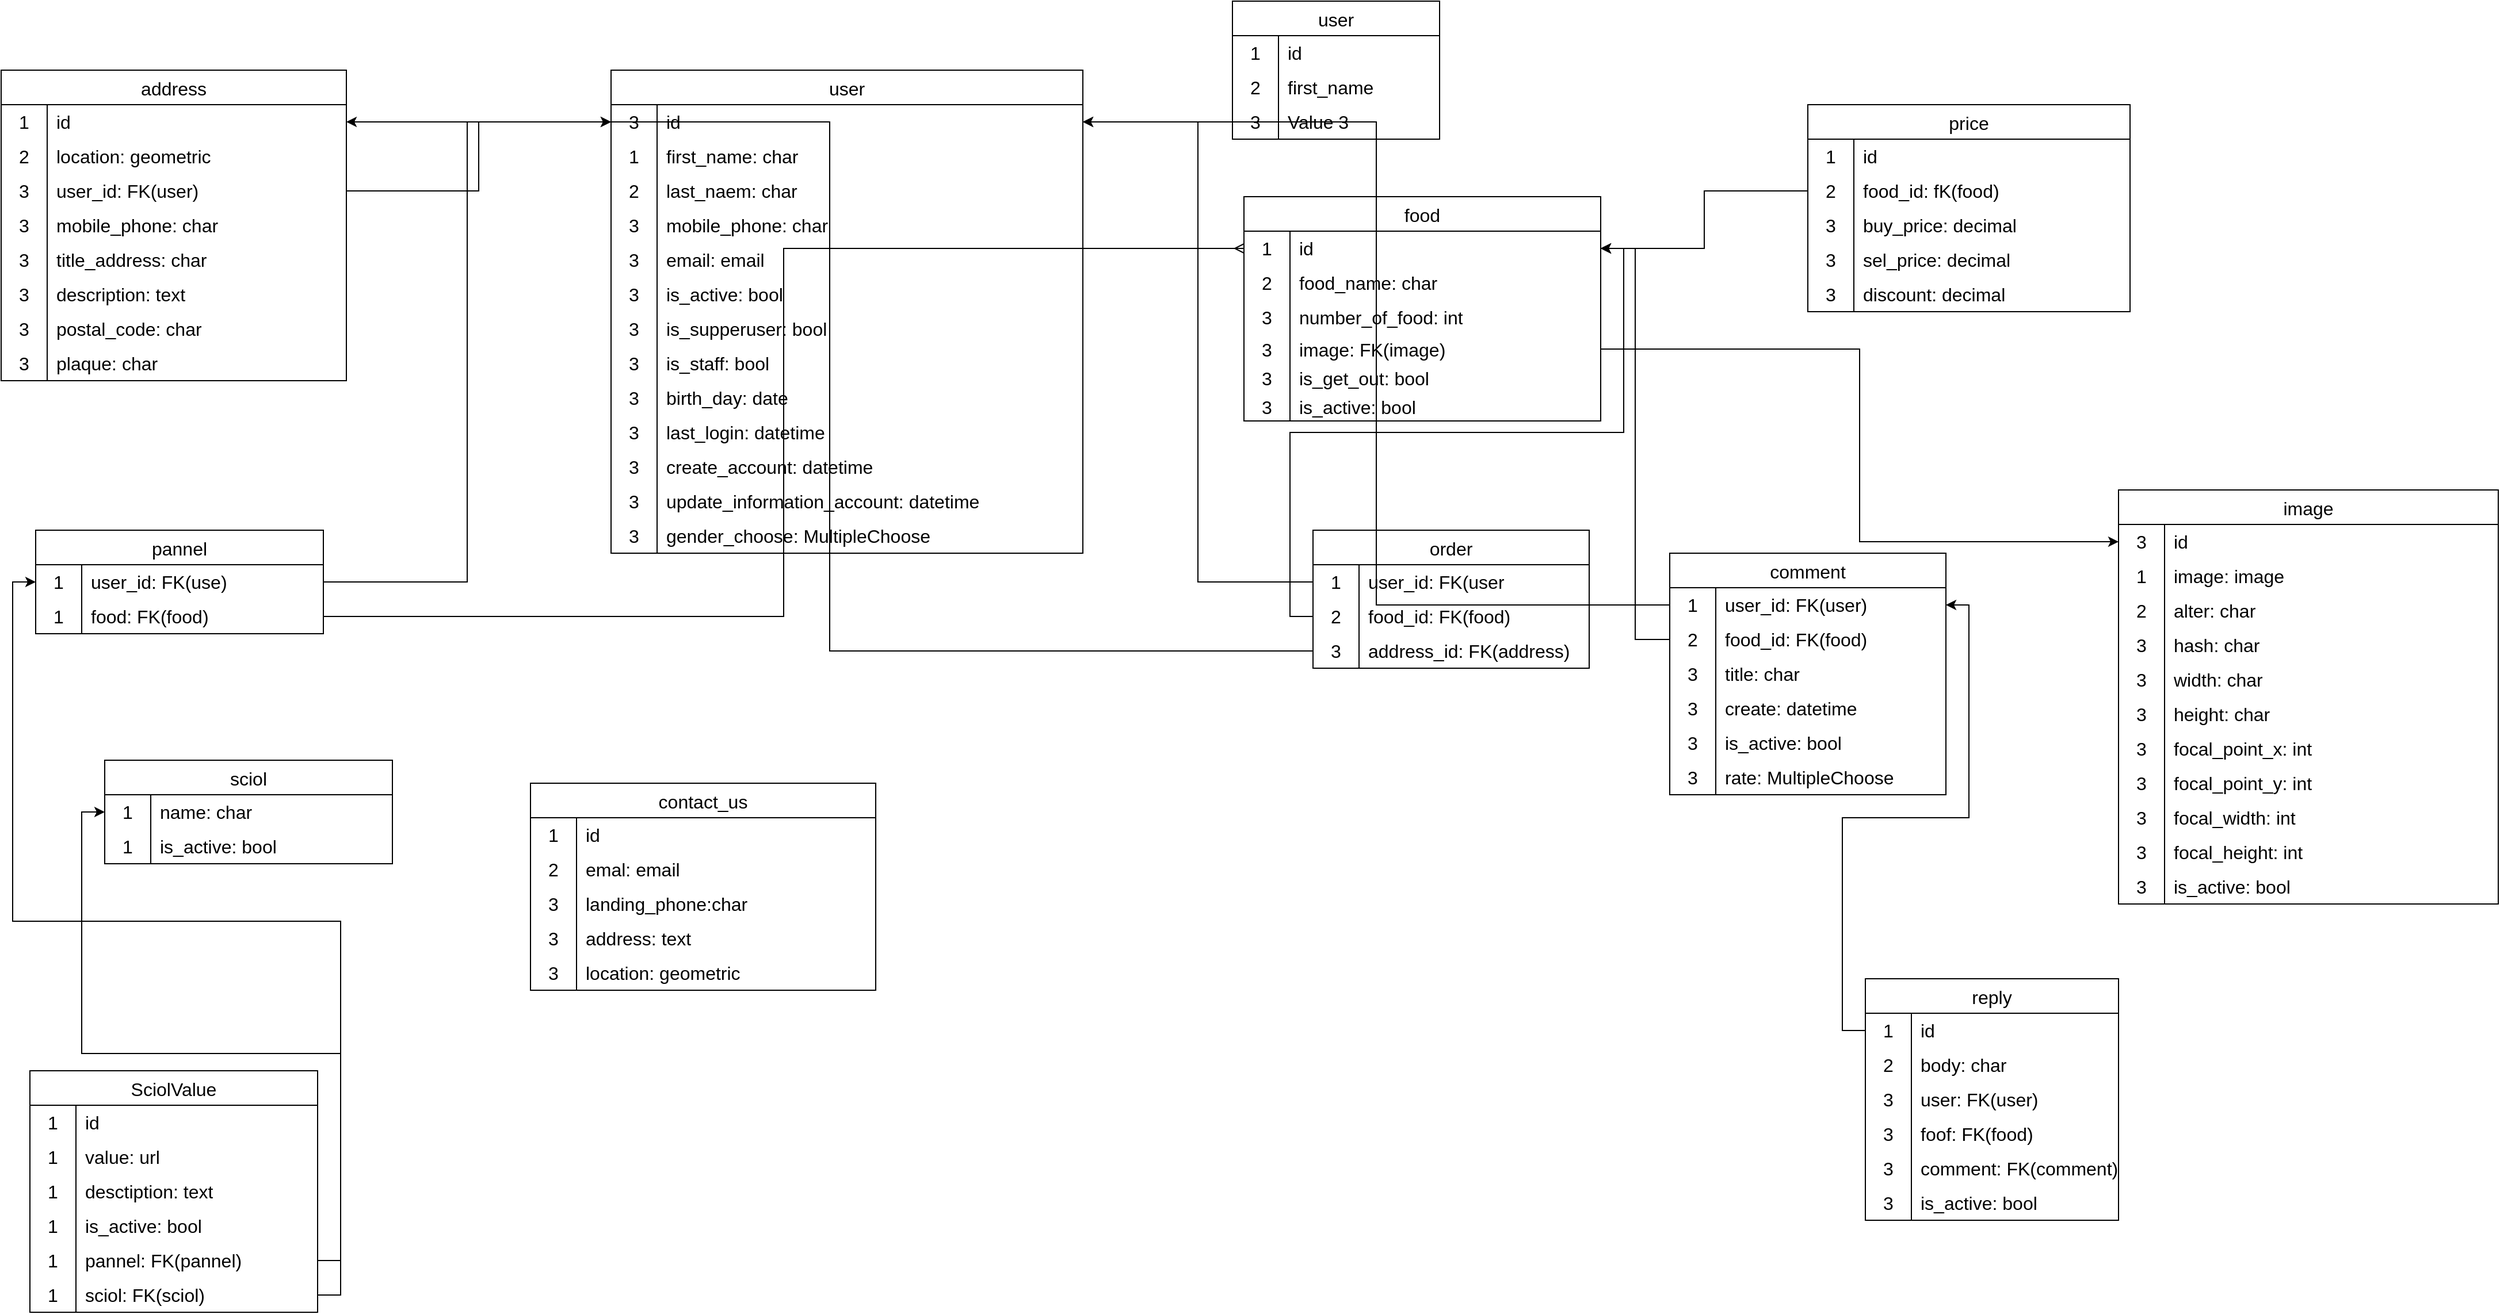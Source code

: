 <mxfile version="22.1.11" type="device">
  <diagram name="Page-1" id="F5E4yA1sgLelu0KKE-Ga">
    <mxGraphModel dx="2507" dy="948" grid="1" gridSize="10" guides="1" tooltips="1" connect="1" arrows="1" fold="1" page="1" pageScale="1" pageWidth="850" pageHeight="1100" math="0" shadow="0">
      <root>
        <mxCell id="0" />
        <mxCell id="1" parent="0" />
        <mxCell id="7iVVyZsxhNsKEBwZmRM0-287" style="edgeStyle=orthogonalEdgeStyle;rounded=0;orthogonalLoop=1;jettySize=auto;html=1;endArrow=ERmany;endFill=0;" edge="1" parent="1" source="7iVVyZsxhNsKEBwZmRM0-284" target="7iVVyZsxhNsKEBwZmRM0-22">
          <mxGeometry relative="1" as="geometry" />
        </mxCell>
        <mxCell id="7iVVyZsxhNsKEBwZmRM0-1" value="price" style="shape=table;startSize=30;container=1;collapsible=0;childLayout=tableLayout;fixedRows=1;rowLines=0;fontStyle=0;strokeColor=default;fontSize=16;" vertex="1" parent="1">
          <mxGeometry x="100" y="140" width="280" height="180" as="geometry" />
        </mxCell>
        <mxCell id="7iVVyZsxhNsKEBwZmRM0-2" value="" style="shape=tableRow;horizontal=0;startSize=0;swimlaneHead=0;swimlaneBody=0;top=0;left=0;bottom=0;right=0;collapsible=0;dropTarget=0;fillColor=none;points=[[0,0.5],[1,0.5]];portConstraint=eastwest;strokeColor=inherit;fontSize=16;" vertex="1" parent="7iVVyZsxhNsKEBwZmRM0-1">
          <mxGeometry y="30" width="280" height="30" as="geometry" />
        </mxCell>
        <mxCell id="7iVVyZsxhNsKEBwZmRM0-3" value="1" style="shape=partialRectangle;html=1;whiteSpace=wrap;connectable=0;fillColor=none;top=0;left=0;bottom=0;right=0;overflow=hidden;pointerEvents=1;strokeColor=inherit;fontSize=16;" vertex="1" parent="7iVVyZsxhNsKEBwZmRM0-2">
          <mxGeometry width="40" height="30" as="geometry">
            <mxRectangle width="40" height="30" as="alternateBounds" />
          </mxGeometry>
        </mxCell>
        <mxCell id="7iVVyZsxhNsKEBwZmRM0-4" value="id" style="shape=partialRectangle;html=1;whiteSpace=wrap;connectable=0;fillColor=none;top=0;left=0;bottom=0;right=0;align=left;spacingLeft=6;overflow=hidden;strokeColor=inherit;fontSize=16;" vertex="1" parent="7iVVyZsxhNsKEBwZmRM0-2">
          <mxGeometry x="40" width="240" height="30" as="geometry">
            <mxRectangle width="240" height="30" as="alternateBounds" />
          </mxGeometry>
        </mxCell>
        <mxCell id="7iVVyZsxhNsKEBwZmRM0-5" value="" style="shape=tableRow;horizontal=0;startSize=0;swimlaneHead=0;swimlaneBody=0;top=0;left=0;bottom=0;right=0;collapsible=0;dropTarget=0;fillColor=none;points=[[0,0.5],[1,0.5]];portConstraint=eastwest;strokeColor=inherit;fontSize=16;" vertex="1" parent="7iVVyZsxhNsKEBwZmRM0-1">
          <mxGeometry y="60" width="280" height="30" as="geometry" />
        </mxCell>
        <mxCell id="7iVVyZsxhNsKEBwZmRM0-6" value="2" style="shape=partialRectangle;html=1;whiteSpace=wrap;connectable=0;fillColor=none;top=0;left=0;bottom=0;right=0;overflow=hidden;strokeColor=inherit;fontSize=16;" vertex="1" parent="7iVVyZsxhNsKEBwZmRM0-5">
          <mxGeometry width="40" height="30" as="geometry">
            <mxRectangle width="40" height="30" as="alternateBounds" />
          </mxGeometry>
        </mxCell>
        <mxCell id="7iVVyZsxhNsKEBwZmRM0-7" value="food_id: fK(food)" style="shape=partialRectangle;html=1;whiteSpace=wrap;connectable=0;fillColor=none;top=0;left=0;bottom=0;right=0;align=left;spacingLeft=6;overflow=hidden;strokeColor=inherit;fontSize=16;" vertex="1" parent="7iVVyZsxhNsKEBwZmRM0-5">
          <mxGeometry x="40" width="240" height="30" as="geometry">
            <mxRectangle width="240" height="30" as="alternateBounds" />
          </mxGeometry>
        </mxCell>
        <mxCell id="7iVVyZsxhNsKEBwZmRM0-8" value="" style="shape=tableRow;horizontal=0;startSize=0;swimlaneHead=0;swimlaneBody=0;top=0;left=0;bottom=0;right=0;collapsible=0;dropTarget=0;fillColor=none;points=[[0,0.5],[1,0.5]];portConstraint=eastwest;strokeColor=inherit;fontSize=16;" vertex="1" parent="7iVVyZsxhNsKEBwZmRM0-1">
          <mxGeometry y="90" width="280" height="30" as="geometry" />
        </mxCell>
        <mxCell id="7iVVyZsxhNsKEBwZmRM0-9" value="3" style="shape=partialRectangle;html=1;whiteSpace=wrap;connectable=0;fillColor=none;top=0;left=0;bottom=0;right=0;overflow=hidden;strokeColor=inherit;fontSize=16;" vertex="1" parent="7iVVyZsxhNsKEBwZmRM0-8">
          <mxGeometry width="40" height="30" as="geometry">
            <mxRectangle width="40" height="30" as="alternateBounds" />
          </mxGeometry>
        </mxCell>
        <mxCell id="7iVVyZsxhNsKEBwZmRM0-10" value="buy_price: decimal" style="shape=partialRectangle;html=1;whiteSpace=wrap;connectable=0;fillColor=none;top=0;left=0;bottom=0;right=0;align=left;spacingLeft=6;overflow=hidden;strokeColor=inherit;fontSize=16;" vertex="1" parent="7iVVyZsxhNsKEBwZmRM0-8">
          <mxGeometry x="40" width="240" height="30" as="geometry">
            <mxRectangle width="240" height="30" as="alternateBounds" />
          </mxGeometry>
        </mxCell>
        <mxCell id="7iVVyZsxhNsKEBwZmRM0-139" value="" style="shape=tableRow;horizontal=0;startSize=0;swimlaneHead=0;swimlaneBody=0;top=0;left=0;bottom=0;right=0;collapsible=0;dropTarget=0;fillColor=none;points=[[0,0.5],[1,0.5]];portConstraint=eastwest;strokeColor=inherit;fontSize=16;" vertex="1" parent="7iVVyZsxhNsKEBwZmRM0-1">
          <mxGeometry y="120" width="280" height="30" as="geometry" />
        </mxCell>
        <mxCell id="7iVVyZsxhNsKEBwZmRM0-140" value="3" style="shape=partialRectangle;html=1;whiteSpace=wrap;connectable=0;fillColor=none;top=0;left=0;bottom=0;right=0;overflow=hidden;strokeColor=inherit;fontSize=16;" vertex="1" parent="7iVVyZsxhNsKEBwZmRM0-139">
          <mxGeometry width="40" height="30" as="geometry">
            <mxRectangle width="40" height="30" as="alternateBounds" />
          </mxGeometry>
        </mxCell>
        <mxCell id="7iVVyZsxhNsKEBwZmRM0-141" value="sel_price: decimal" style="shape=partialRectangle;html=1;whiteSpace=wrap;connectable=0;fillColor=none;top=0;left=0;bottom=0;right=0;align=left;spacingLeft=6;overflow=hidden;strokeColor=inherit;fontSize=16;" vertex="1" parent="7iVVyZsxhNsKEBwZmRM0-139">
          <mxGeometry x="40" width="240" height="30" as="geometry">
            <mxRectangle width="240" height="30" as="alternateBounds" />
          </mxGeometry>
        </mxCell>
        <mxCell id="7iVVyZsxhNsKEBwZmRM0-281" value="" style="shape=tableRow;horizontal=0;startSize=0;swimlaneHead=0;swimlaneBody=0;top=0;left=0;bottom=0;right=0;collapsible=0;dropTarget=0;fillColor=none;points=[[0,0.5],[1,0.5]];portConstraint=eastwest;strokeColor=inherit;fontSize=16;" vertex="1" parent="7iVVyZsxhNsKEBwZmRM0-1">
          <mxGeometry y="150" width="280" height="30" as="geometry" />
        </mxCell>
        <mxCell id="7iVVyZsxhNsKEBwZmRM0-282" value="3" style="shape=partialRectangle;html=1;whiteSpace=wrap;connectable=0;fillColor=none;top=0;left=0;bottom=0;right=0;overflow=hidden;strokeColor=inherit;fontSize=16;" vertex="1" parent="7iVVyZsxhNsKEBwZmRM0-281">
          <mxGeometry width="40" height="30" as="geometry">
            <mxRectangle width="40" height="30" as="alternateBounds" />
          </mxGeometry>
        </mxCell>
        <mxCell id="7iVVyZsxhNsKEBwZmRM0-283" value="discount: decimal" style="shape=partialRectangle;html=1;whiteSpace=wrap;connectable=0;fillColor=none;top=0;left=0;bottom=0;right=0;align=left;spacingLeft=6;overflow=hidden;strokeColor=inherit;fontSize=16;" vertex="1" parent="7iVVyZsxhNsKEBwZmRM0-281">
          <mxGeometry x="40" width="240" height="30" as="geometry">
            <mxRectangle width="240" height="30" as="alternateBounds" />
          </mxGeometry>
        </mxCell>
        <mxCell id="7iVVyZsxhNsKEBwZmRM0-21" value="food" style="shape=table;startSize=30;container=1;collapsible=0;childLayout=tableLayout;fixedRows=1;rowLines=0;fontStyle=0;strokeColor=default;fontSize=16;" vertex="1" parent="1">
          <mxGeometry x="-390" y="220" width="310" height="195.0" as="geometry" />
        </mxCell>
        <mxCell id="7iVVyZsxhNsKEBwZmRM0-22" value="" style="shape=tableRow;horizontal=0;startSize=0;swimlaneHead=0;swimlaneBody=0;top=0;left=0;bottom=0;right=0;collapsible=0;dropTarget=0;fillColor=none;points=[[0,0.5],[1,0.5]];portConstraint=eastwest;strokeColor=inherit;fontSize=16;" vertex="1" parent="7iVVyZsxhNsKEBwZmRM0-21">
          <mxGeometry y="30" width="310" height="30" as="geometry" />
        </mxCell>
        <mxCell id="7iVVyZsxhNsKEBwZmRM0-23" value="1" style="shape=partialRectangle;html=1;whiteSpace=wrap;connectable=0;fillColor=none;top=0;left=0;bottom=0;right=0;overflow=hidden;pointerEvents=1;strokeColor=inherit;fontSize=16;" vertex="1" parent="7iVVyZsxhNsKEBwZmRM0-22">
          <mxGeometry width="40" height="30" as="geometry">
            <mxRectangle width="40" height="30" as="alternateBounds" />
          </mxGeometry>
        </mxCell>
        <mxCell id="7iVVyZsxhNsKEBwZmRM0-24" value="id" style="shape=partialRectangle;html=1;whiteSpace=wrap;connectable=0;fillColor=none;top=0;left=0;bottom=0;right=0;align=left;spacingLeft=6;overflow=hidden;strokeColor=inherit;fontSize=16;" vertex="1" parent="7iVVyZsxhNsKEBwZmRM0-22">
          <mxGeometry x="40" width="270" height="30" as="geometry">
            <mxRectangle width="270" height="30" as="alternateBounds" />
          </mxGeometry>
        </mxCell>
        <mxCell id="7iVVyZsxhNsKEBwZmRM0-25" value="" style="shape=tableRow;horizontal=0;startSize=0;swimlaneHead=0;swimlaneBody=0;top=0;left=0;bottom=0;right=0;collapsible=0;dropTarget=0;fillColor=none;points=[[0,0.5],[1,0.5]];portConstraint=eastwest;strokeColor=inherit;fontSize=16;" vertex="1" parent="7iVVyZsxhNsKEBwZmRM0-21">
          <mxGeometry y="60" width="310" height="30" as="geometry" />
        </mxCell>
        <mxCell id="7iVVyZsxhNsKEBwZmRM0-26" value="2" style="shape=partialRectangle;html=1;whiteSpace=wrap;connectable=0;fillColor=none;top=0;left=0;bottom=0;right=0;overflow=hidden;strokeColor=inherit;fontSize=16;" vertex="1" parent="7iVVyZsxhNsKEBwZmRM0-25">
          <mxGeometry width="40" height="30" as="geometry">
            <mxRectangle width="40" height="30" as="alternateBounds" />
          </mxGeometry>
        </mxCell>
        <mxCell id="7iVVyZsxhNsKEBwZmRM0-27" value="food_name: char" style="shape=partialRectangle;html=1;whiteSpace=wrap;connectable=0;fillColor=none;top=0;left=0;bottom=0;right=0;align=left;spacingLeft=6;overflow=hidden;strokeColor=inherit;fontSize=16;" vertex="1" parent="7iVVyZsxhNsKEBwZmRM0-25">
          <mxGeometry x="40" width="270" height="30" as="geometry">
            <mxRectangle width="270" height="30" as="alternateBounds" />
          </mxGeometry>
        </mxCell>
        <mxCell id="7iVVyZsxhNsKEBwZmRM0-28" value="" style="shape=tableRow;horizontal=0;startSize=0;swimlaneHead=0;swimlaneBody=0;top=0;left=0;bottom=0;right=0;collapsible=0;dropTarget=0;fillColor=none;points=[[0,0.5],[1,0.5]];portConstraint=eastwest;strokeColor=inherit;fontSize=16;" vertex="1" parent="7iVVyZsxhNsKEBwZmRM0-21">
          <mxGeometry y="90" width="310" height="30" as="geometry" />
        </mxCell>
        <mxCell id="7iVVyZsxhNsKEBwZmRM0-29" value="3" style="shape=partialRectangle;html=1;whiteSpace=wrap;connectable=0;fillColor=none;top=0;left=0;bottom=0;right=0;overflow=hidden;strokeColor=inherit;fontSize=16;" vertex="1" parent="7iVVyZsxhNsKEBwZmRM0-28">
          <mxGeometry width="40" height="30" as="geometry">
            <mxRectangle width="40" height="30" as="alternateBounds" />
          </mxGeometry>
        </mxCell>
        <mxCell id="7iVVyZsxhNsKEBwZmRM0-30" value="number_of_food: int" style="shape=partialRectangle;html=1;whiteSpace=wrap;connectable=0;fillColor=none;top=0;left=0;bottom=0;right=0;align=left;spacingLeft=6;overflow=hidden;strokeColor=inherit;fontSize=16;" vertex="1" parent="7iVVyZsxhNsKEBwZmRM0-28">
          <mxGeometry x="40" width="270" height="30" as="geometry">
            <mxRectangle width="270" height="30" as="alternateBounds" />
          </mxGeometry>
        </mxCell>
        <mxCell id="7iVVyZsxhNsKEBwZmRM0-147" value="" style="shape=tableRow;horizontal=0;startSize=0;swimlaneHead=0;swimlaneBody=0;top=0;left=0;bottom=0;right=0;collapsible=0;dropTarget=0;fillColor=none;points=[[0,0.5],[1,0.5]];portConstraint=eastwest;strokeColor=inherit;fontSize=16;" vertex="1" parent="7iVVyZsxhNsKEBwZmRM0-21">
          <mxGeometry y="120" width="310" height="25" as="geometry" />
        </mxCell>
        <mxCell id="7iVVyZsxhNsKEBwZmRM0-148" value="3" style="shape=partialRectangle;html=1;whiteSpace=wrap;connectable=0;fillColor=none;top=0;left=0;bottom=0;right=0;overflow=hidden;strokeColor=inherit;fontSize=16;" vertex="1" parent="7iVVyZsxhNsKEBwZmRM0-147">
          <mxGeometry width="40" height="25" as="geometry">
            <mxRectangle width="40" height="25" as="alternateBounds" />
          </mxGeometry>
        </mxCell>
        <mxCell id="7iVVyZsxhNsKEBwZmRM0-149" value="image: FK(image)" style="shape=partialRectangle;html=1;whiteSpace=wrap;connectable=0;fillColor=none;top=0;left=0;bottom=0;right=0;align=left;spacingLeft=6;overflow=hidden;strokeColor=inherit;fontSize=16;" vertex="1" parent="7iVVyZsxhNsKEBwZmRM0-147">
          <mxGeometry x="40" width="270" height="25" as="geometry">
            <mxRectangle width="270" height="25" as="alternateBounds" />
          </mxGeometry>
        </mxCell>
        <mxCell id="7iVVyZsxhNsKEBwZmRM0-275" value="" style="shape=tableRow;horizontal=0;startSize=0;swimlaneHead=0;swimlaneBody=0;top=0;left=0;bottom=0;right=0;collapsible=0;dropTarget=0;fillColor=none;points=[[0,0.5],[1,0.5]];portConstraint=eastwest;strokeColor=inherit;fontSize=16;" vertex="1" parent="7iVVyZsxhNsKEBwZmRM0-21">
          <mxGeometry y="145" width="310" height="25" as="geometry" />
        </mxCell>
        <mxCell id="7iVVyZsxhNsKEBwZmRM0-276" value="3" style="shape=partialRectangle;html=1;whiteSpace=wrap;connectable=0;fillColor=none;top=0;left=0;bottom=0;right=0;overflow=hidden;strokeColor=inherit;fontSize=16;" vertex="1" parent="7iVVyZsxhNsKEBwZmRM0-275">
          <mxGeometry width="40" height="25" as="geometry">
            <mxRectangle width="40" height="25" as="alternateBounds" />
          </mxGeometry>
        </mxCell>
        <mxCell id="7iVVyZsxhNsKEBwZmRM0-277" value="is_get_out: bool" style="shape=partialRectangle;html=1;whiteSpace=wrap;connectable=0;fillColor=none;top=0;left=0;bottom=0;right=0;align=left;spacingLeft=6;overflow=hidden;strokeColor=inherit;fontSize=16;" vertex="1" parent="7iVVyZsxhNsKEBwZmRM0-275">
          <mxGeometry x="40" width="270" height="25" as="geometry">
            <mxRectangle width="270" height="25" as="alternateBounds" />
          </mxGeometry>
        </mxCell>
        <mxCell id="7iVVyZsxhNsKEBwZmRM0-278" value="" style="shape=tableRow;horizontal=0;startSize=0;swimlaneHead=0;swimlaneBody=0;top=0;left=0;bottom=0;right=0;collapsible=0;dropTarget=0;fillColor=none;points=[[0,0.5],[1,0.5]];portConstraint=eastwest;strokeColor=inherit;fontSize=16;" vertex="1" parent="7iVVyZsxhNsKEBwZmRM0-21">
          <mxGeometry y="170" width="310" height="25" as="geometry" />
        </mxCell>
        <mxCell id="7iVVyZsxhNsKEBwZmRM0-279" value="3" style="shape=partialRectangle;html=1;whiteSpace=wrap;connectable=0;fillColor=none;top=0;left=0;bottom=0;right=0;overflow=hidden;strokeColor=inherit;fontSize=16;" vertex="1" parent="7iVVyZsxhNsKEBwZmRM0-278">
          <mxGeometry width="40" height="25" as="geometry">
            <mxRectangle width="40" height="25" as="alternateBounds" />
          </mxGeometry>
        </mxCell>
        <mxCell id="7iVVyZsxhNsKEBwZmRM0-280" value="is_active: bool" style="shape=partialRectangle;html=1;whiteSpace=wrap;connectable=0;fillColor=none;top=0;left=0;bottom=0;right=0;align=left;spacingLeft=6;overflow=hidden;strokeColor=inherit;fontSize=16;" vertex="1" parent="7iVVyZsxhNsKEBwZmRM0-278">
          <mxGeometry x="40" width="270" height="25" as="geometry">
            <mxRectangle width="270" height="25" as="alternateBounds" />
          </mxGeometry>
        </mxCell>
        <mxCell id="7iVVyZsxhNsKEBwZmRM0-41" value="comment" style="shape=table;startSize=30;container=1;collapsible=0;childLayout=tableLayout;fixedRows=1;rowLines=0;fontStyle=0;strokeColor=default;fontSize=16;" vertex="1" parent="1">
          <mxGeometry x="-20" y="530" width="240" height="210" as="geometry" />
        </mxCell>
        <mxCell id="7iVVyZsxhNsKEBwZmRM0-42" value="" style="shape=tableRow;horizontal=0;startSize=0;swimlaneHead=0;swimlaneBody=0;top=0;left=0;bottom=0;right=0;collapsible=0;dropTarget=0;fillColor=none;points=[[0,0.5],[1,0.5]];portConstraint=eastwest;strokeColor=inherit;fontSize=16;" vertex="1" parent="7iVVyZsxhNsKEBwZmRM0-41">
          <mxGeometry y="30" width="240" height="30" as="geometry" />
        </mxCell>
        <mxCell id="7iVVyZsxhNsKEBwZmRM0-43" value="1" style="shape=partialRectangle;html=1;whiteSpace=wrap;connectable=0;fillColor=none;top=0;left=0;bottom=0;right=0;overflow=hidden;pointerEvents=1;strokeColor=inherit;fontSize=16;" vertex="1" parent="7iVVyZsxhNsKEBwZmRM0-42">
          <mxGeometry width="40" height="30" as="geometry">
            <mxRectangle width="40" height="30" as="alternateBounds" />
          </mxGeometry>
        </mxCell>
        <mxCell id="7iVVyZsxhNsKEBwZmRM0-44" value="user_id: FK(user)" style="shape=partialRectangle;html=1;whiteSpace=wrap;connectable=0;fillColor=none;top=0;left=0;bottom=0;right=0;align=left;spacingLeft=6;overflow=hidden;strokeColor=inherit;fontSize=16;" vertex="1" parent="7iVVyZsxhNsKEBwZmRM0-42">
          <mxGeometry x="40" width="200" height="30" as="geometry">
            <mxRectangle width="200" height="30" as="alternateBounds" />
          </mxGeometry>
        </mxCell>
        <mxCell id="7iVVyZsxhNsKEBwZmRM0-45" value="" style="shape=tableRow;horizontal=0;startSize=0;swimlaneHead=0;swimlaneBody=0;top=0;left=0;bottom=0;right=0;collapsible=0;dropTarget=0;fillColor=none;points=[[0,0.5],[1,0.5]];portConstraint=eastwest;strokeColor=inherit;fontSize=16;" vertex="1" parent="7iVVyZsxhNsKEBwZmRM0-41">
          <mxGeometry y="60" width="240" height="30" as="geometry" />
        </mxCell>
        <mxCell id="7iVVyZsxhNsKEBwZmRM0-46" value="2" style="shape=partialRectangle;html=1;whiteSpace=wrap;connectable=0;fillColor=none;top=0;left=0;bottom=0;right=0;overflow=hidden;strokeColor=inherit;fontSize=16;" vertex="1" parent="7iVVyZsxhNsKEBwZmRM0-45">
          <mxGeometry width="40" height="30" as="geometry">
            <mxRectangle width="40" height="30" as="alternateBounds" />
          </mxGeometry>
        </mxCell>
        <mxCell id="7iVVyZsxhNsKEBwZmRM0-47" value="food_id: FK(food)" style="shape=partialRectangle;html=1;whiteSpace=wrap;connectable=0;fillColor=none;top=0;left=0;bottom=0;right=0;align=left;spacingLeft=6;overflow=hidden;strokeColor=inherit;fontSize=16;" vertex="1" parent="7iVVyZsxhNsKEBwZmRM0-45">
          <mxGeometry x="40" width="200" height="30" as="geometry">
            <mxRectangle width="200" height="30" as="alternateBounds" />
          </mxGeometry>
        </mxCell>
        <mxCell id="7iVVyZsxhNsKEBwZmRM0-48" value="" style="shape=tableRow;horizontal=0;startSize=0;swimlaneHead=0;swimlaneBody=0;top=0;left=0;bottom=0;right=0;collapsible=0;dropTarget=0;fillColor=none;points=[[0,0.5],[1,0.5]];portConstraint=eastwest;strokeColor=inherit;fontSize=16;" vertex="1" parent="7iVVyZsxhNsKEBwZmRM0-41">
          <mxGeometry y="90" width="240" height="30" as="geometry" />
        </mxCell>
        <mxCell id="7iVVyZsxhNsKEBwZmRM0-49" value="3" style="shape=partialRectangle;html=1;whiteSpace=wrap;connectable=0;fillColor=none;top=0;left=0;bottom=0;right=0;overflow=hidden;strokeColor=inherit;fontSize=16;" vertex="1" parent="7iVVyZsxhNsKEBwZmRM0-48">
          <mxGeometry width="40" height="30" as="geometry">
            <mxRectangle width="40" height="30" as="alternateBounds" />
          </mxGeometry>
        </mxCell>
        <mxCell id="7iVVyZsxhNsKEBwZmRM0-50" value="title: char" style="shape=partialRectangle;html=1;whiteSpace=wrap;connectable=0;fillColor=none;top=0;left=0;bottom=0;right=0;align=left;spacingLeft=6;overflow=hidden;strokeColor=inherit;fontSize=16;" vertex="1" parent="7iVVyZsxhNsKEBwZmRM0-48">
          <mxGeometry x="40" width="200" height="30" as="geometry">
            <mxRectangle width="200" height="30" as="alternateBounds" />
          </mxGeometry>
        </mxCell>
        <mxCell id="7iVVyZsxhNsKEBwZmRM0-230" value="" style="shape=tableRow;horizontal=0;startSize=0;swimlaneHead=0;swimlaneBody=0;top=0;left=0;bottom=0;right=0;collapsible=0;dropTarget=0;fillColor=none;points=[[0,0.5],[1,0.5]];portConstraint=eastwest;strokeColor=inherit;fontSize=16;" vertex="1" parent="7iVVyZsxhNsKEBwZmRM0-41">
          <mxGeometry y="120" width="240" height="30" as="geometry" />
        </mxCell>
        <mxCell id="7iVVyZsxhNsKEBwZmRM0-231" value="3" style="shape=partialRectangle;html=1;whiteSpace=wrap;connectable=0;fillColor=none;top=0;left=0;bottom=0;right=0;overflow=hidden;strokeColor=inherit;fontSize=16;" vertex="1" parent="7iVVyZsxhNsKEBwZmRM0-230">
          <mxGeometry width="40" height="30" as="geometry">
            <mxRectangle width="40" height="30" as="alternateBounds" />
          </mxGeometry>
        </mxCell>
        <mxCell id="7iVVyZsxhNsKEBwZmRM0-232" value="create: datetime" style="shape=partialRectangle;html=1;whiteSpace=wrap;connectable=0;fillColor=none;top=0;left=0;bottom=0;right=0;align=left;spacingLeft=6;overflow=hidden;strokeColor=inherit;fontSize=16;" vertex="1" parent="7iVVyZsxhNsKEBwZmRM0-230">
          <mxGeometry x="40" width="200" height="30" as="geometry">
            <mxRectangle width="200" height="30" as="alternateBounds" />
          </mxGeometry>
        </mxCell>
        <mxCell id="7iVVyZsxhNsKEBwZmRM0-333" value="" style="shape=tableRow;horizontal=0;startSize=0;swimlaneHead=0;swimlaneBody=0;top=0;left=0;bottom=0;right=0;collapsible=0;dropTarget=0;fillColor=none;points=[[0,0.5],[1,0.5]];portConstraint=eastwest;strokeColor=inherit;fontSize=16;" vertex="1" parent="7iVVyZsxhNsKEBwZmRM0-41">
          <mxGeometry y="150" width="240" height="30" as="geometry" />
        </mxCell>
        <mxCell id="7iVVyZsxhNsKEBwZmRM0-334" value="3" style="shape=partialRectangle;html=1;whiteSpace=wrap;connectable=0;fillColor=none;top=0;left=0;bottom=0;right=0;overflow=hidden;strokeColor=inherit;fontSize=16;" vertex="1" parent="7iVVyZsxhNsKEBwZmRM0-333">
          <mxGeometry width="40" height="30" as="geometry">
            <mxRectangle width="40" height="30" as="alternateBounds" />
          </mxGeometry>
        </mxCell>
        <mxCell id="7iVVyZsxhNsKEBwZmRM0-335" value="is_active: bool" style="shape=partialRectangle;html=1;whiteSpace=wrap;connectable=0;fillColor=none;top=0;left=0;bottom=0;right=0;align=left;spacingLeft=6;overflow=hidden;strokeColor=inherit;fontSize=16;" vertex="1" parent="7iVVyZsxhNsKEBwZmRM0-333">
          <mxGeometry x="40" width="200" height="30" as="geometry">
            <mxRectangle width="200" height="30" as="alternateBounds" />
          </mxGeometry>
        </mxCell>
        <mxCell id="7iVVyZsxhNsKEBwZmRM0-340" value="" style="shape=tableRow;horizontal=0;startSize=0;swimlaneHead=0;swimlaneBody=0;top=0;left=0;bottom=0;right=0;collapsible=0;dropTarget=0;fillColor=none;points=[[0,0.5],[1,0.5]];portConstraint=eastwest;strokeColor=inherit;fontSize=16;" vertex="1" parent="7iVVyZsxhNsKEBwZmRM0-41">
          <mxGeometry y="180" width="240" height="30" as="geometry" />
        </mxCell>
        <mxCell id="7iVVyZsxhNsKEBwZmRM0-341" value="3" style="shape=partialRectangle;html=1;whiteSpace=wrap;connectable=0;fillColor=none;top=0;left=0;bottom=0;right=0;overflow=hidden;strokeColor=inherit;fontSize=16;" vertex="1" parent="7iVVyZsxhNsKEBwZmRM0-340">
          <mxGeometry width="40" height="30" as="geometry">
            <mxRectangle width="40" height="30" as="alternateBounds" />
          </mxGeometry>
        </mxCell>
        <mxCell id="7iVVyZsxhNsKEBwZmRM0-342" value="rate: MultipleChoose" style="shape=partialRectangle;html=1;whiteSpace=wrap;connectable=0;fillColor=none;top=0;left=0;bottom=0;right=0;align=left;spacingLeft=6;overflow=hidden;strokeColor=inherit;fontSize=16;" vertex="1" parent="7iVVyZsxhNsKEBwZmRM0-340">
          <mxGeometry x="40" width="200" height="30" as="geometry">
            <mxRectangle width="200" height="30" as="alternateBounds" />
          </mxGeometry>
        </mxCell>
        <mxCell id="7iVVyZsxhNsKEBwZmRM0-61" value="order" style="shape=table;startSize=30;container=1;collapsible=0;childLayout=tableLayout;fixedRows=1;rowLines=0;fontStyle=0;strokeColor=default;fontSize=16;" vertex="1" parent="1">
          <mxGeometry x="-330" y="510" width="240" height="120" as="geometry" />
        </mxCell>
        <mxCell id="7iVVyZsxhNsKEBwZmRM0-62" value="" style="shape=tableRow;horizontal=0;startSize=0;swimlaneHead=0;swimlaneBody=0;top=0;left=0;bottom=0;right=0;collapsible=0;dropTarget=0;fillColor=none;points=[[0,0.5],[1,0.5]];portConstraint=eastwest;strokeColor=inherit;fontSize=16;" vertex="1" parent="7iVVyZsxhNsKEBwZmRM0-61">
          <mxGeometry y="30" width="240" height="30" as="geometry" />
        </mxCell>
        <mxCell id="7iVVyZsxhNsKEBwZmRM0-63" value="1" style="shape=partialRectangle;html=1;whiteSpace=wrap;connectable=0;fillColor=none;top=0;left=0;bottom=0;right=0;overflow=hidden;pointerEvents=1;strokeColor=inherit;fontSize=16;" vertex="1" parent="7iVVyZsxhNsKEBwZmRM0-62">
          <mxGeometry width="40" height="30" as="geometry">
            <mxRectangle width="40" height="30" as="alternateBounds" />
          </mxGeometry>
        </mxCell>
        <mxCell id="7iVVyZsxhNsKEBwZmRM0-64" value="user_id: FK(user" style="shape=partialRectangle;html=1;whiteSpace=wrap;connectable=0;fillColor=none;top=0;left=0;bottom=0;right=0;align=left;spacingLeft=6;overflow=hidden;strokeColor=inherit;fontSize=16;" vertex="1" parent="7iVVyZsxhNsKEBwZmRM0-62">
          <mxGeometry x="40" width="200" height="30" as="geometry">
            <mxRectangle width="200" height="30" as="alternateBounds" />
          </mxGeometry>
        </mxCell>
        <mxCell id="7iVVyZsxhNsKEBwZmRM0-65" value="" style="shape=tableRow;horizontal=0;startSize=0;swimlaneHead=0;swimlaneBody=0;top=0;left=0;bottom=0;right=0;collapsible=0;dropTarget=0;fillColor=none;points=[[0,0.5],[1,0.5]];portConstraint=eastwest;strokeColor=inherit;fontSize=16;" vertex="1" parent="7iVVyZsxhNsKEBwZmRM0-61">
          <mxGeometry y="60" width="240" height="30" as="geometry" />
        </mxCell>
        <mxCell id="7iVVyZsxhNsKEBwZmRM0-66" value="2" style="shape=partialRectangle;html=1;whiteSpace=wrap;connectable=0;fillColor=none;top=0;left=0;bottom=0;right=0;overflow=hidden;strokeColor=inherit;fontSize=16;" vertex="1" parent="7iVVyZsxhNsKEBwZmRM0-65">
          <mxGeometry width="40" height="30" as="geometry">
            <mxRectangle width="40" height="30" as="alternateBounds" />
          </mxGeometry>
        </mxCell>
        <mxCell id="7iVVyZsxhNsKEBwZmRM0-67" value="food_id: FK(food)" style="shape=partialRectangle;html=1;whiteSpace=wrap;connectable=0;fillColor=none;top=0;left=0;bottom=0;right=0;align=left;spacingLeft=6;overflow=hidden;strokeColor=inherit;fontSize=16;" vertex="1" parent="7iVVyZsxhNsKEBwZmRM0-65">
          <mxGeometry x="40" width="200" height="30" as="geometry">
            <mxRectangle width="200" height="30" as="alternateBounds" />
          </mxGeometry>
        </mxCell>
        <mxCell id="7iVVyZsxhNsKEBwZmRM0-68" value="" style="shape=tableRow;horizontal=0;startSize=0;swimlaneHead=0;swimlaneBody=0;top=0;left=0;bottom=0;right=0;collapsible=0;dropTarget=0;fillColor=none;points=[[0,0.5],[1,0.5]];portConstraint=eastwest;strokeColor=inherit;fontSize=16;" vertex="1" parent="7iVVyZsxhNsKEBwZmRM0-61">
          <mxGeometry y="90" width="240" height="30" as="geometry" />
        </mxCell>
        <mxCell id="7iVVyZsxhNsKEBwZmRM0-69" value="3" style="shape=partialRectangle;html=1;whiteSpace=wrap;connectable=0;fillColor=none;top=0;left=0;bottom=0;right=0;overflow=hidden;strokeColor=inherit;fontSize=16;" vertex="1" parent="7iVVyZsxhNsKEBwZmRM0-68">
          <mxGeometry width="40" height="30" as="geometry">
            <mxRectangle width="40" height="30" as="alternateBounds" />
          </mxGeometry>
        </mxCell>
        <mxCell id="7iVVyZsxhNsKEBwZmRM0-70" value="address_id: FK(address)" style="shape=partialRectangle;html=1;whiteSpace=wrap;connectable=0;fillColor=none;top=0;left=0;bottom=0;right=0;align=left;spacingLeft=6;overflow=hidden;strokeColor=inherit;fontSize=16;" vertex="1" parent="7iVVyZsxhNsKEBwZmRM0-68">
          <mxGeometry x="40" width="200" height="30" as="geometry">
            <mxRectangle width="200" height="30" as="alternateBounds" />
          </mxGeometry>
        </mxCell>
        <mxCell id="7iVVyZsxhNsKEBwZmRM0-91" value="user" style="shape=table;startSize=30;container=1;collapsible=0;childLayout=tableLayout;fixedRows=1;rowLines=0;fontStyle=0;strokeColor=default;fontSize=16;" vertex="1" parent="1">
          <mxGeometry x="-400" y="50" width="180" height="120" as="geometry" />
        </mxCell>
        <mxCell id="7iVVyZsxhNsKEBwZmRM0-92" value="" style="shape=tableRow;horizontal=0;startSize=0;swimlaneHead=0;swimlaneBody=0;top=0;left=0;bottom=0;right=0;collapsible=0;dropTarget=0;fillColor=none;points=[[0,0.5],[1,0.5]];portConstraint=eastwest;strokeColor=inherit;fontSize=16;" vertex="1" parent="7iVVyZsxhNsKEBwZmRM0-91">
          <mxGeometry y="30" width="180" height="30" as="geometry" />
        </mxCell>
        <mxCell id="7iVVyZsxhNsKEBwZmRM0-93" value="1" style="shape=partialRectangle;html=1;whiteSpace=wrap;connectable=0;fillColor=none;top=0;left=0;bottom=0;right=0;overflow=hidden;pointerEvents=1;strokeColor=inherit;fontSize=16;" vertex="1" parent="7iVVyZsxhNsKEBwZmRM0-92">
          <mxGeometry width="40" height="30" as="geometry">
            <mxRectangle width="40" height="30" as="alternateBounds" />
          </mxGeometry>
        </mxCell>
        <mxCell id="7iVVyZsxhNsKEBwZmRM0-94" value="id" style="shape=partialRectangle;html=1;whiteSpace=wrap;connectable=0;fillColor=none;top=0;left=0;bottom=0;right=0;align=left;spacingLeft=6;overflow=hidden;strokeColor=inherit;fontSize=16;" vertex="1" parent="7iVVyZsxhNsKEBwZmRM0-92">
          <mxGeometry x="40" width="140" height="30" as="geometry">
            <mxRectangle width="140" height="30" as="alternateBounds" />
          </mxGeometry>
        </mxCell>
        <mxCell id="7iVVyZsxhNsKEBwZmRM0-95" value="" style="shape=tableRow;horizontal=0;startSize=0;swimlaneHead=0;swimlaneBody=0;top=0;left=0;bottom=0;right=0;collapsible=0;dropTarget=0;fillColor=none;points=[[0,0.5],[1,0.5]];portConstraint=eastwest;strokeColor=inherit;fontSize=16;" vertex="1" parent="7iVVyZsxhNsKEBwZmRM0-91">
          <mxGeometry y="60" width="180" height="30" as="geometry" />
        </mxCell>
        <mxCell id="7iVVyZsxhNsKEBwZmRM0-96" value="2" style="shape=partialRectangle;html=1;whiteSpace=wrap;connectable=0;fillColor=none;top=0;left=0;bottom=0;right=0;overflow=hidden;strokeColor=inherit;fontSize=16;" vertex="1" parent="7iVVyZsxhNsKEBwZmRM0-95">
          <mxGeometry width="40" height="30" as="geometry">
            <mxRectangle width="40" height="30" as="alternateBounds" />
          </mxGeometry>
        </mxCell>
        <mxCell id="7iVVyZsxhNsKEBwZmRM0-97" value="first_name" style="shape=partialRectangle;html=1;whiteSpace=wrap;connectable=0;fillColor=none;top=0;left=0;bottom=0;right=0;align=left;spacingLeft=6;overflow=hidden;strokeColor=inherit;fontSize=16;" vertex="1" parent="7iVVyZsxhNsKEBwZmRM0-95">
          <mxGeometry x="40" width="140" height="30" as="geometry">
            <mxRectangle width="140" height="30" as="alternateBounds" />
          </mxGeometry>
        </mxCell>
        <mxCell id="7iVVyZsxhNsKEBwZmRM0-98" value="" style="shape=tableRow;horizontal=0;startSize=0;swimlaneHead=0;swimlaneBody=0;top=0;left=0;bottom=0;right=0;collapsible=0;dropTarget=0;fillColor=none;points=[[0,0.5],[1,0.5]];portConstraint=eastwest;strokeColor=inherit;fontSize=16;" vertex="1" parent="7iVVyZsxhNsKEBwZmRM0-91">
          <mxGeometry y="90" width="180" height="30" as="geometry" />
        </mxCell>
        <mxCell id="7iVVyZsxhNsKEBwZmRM0-99" value="3" style="shape=partialRectangle;html=1;whiteSpace=wrap;connectable=0;fillColor=none;top=0;left=0;bottom=0;right=0;overflow=hidden;strokeColor=inherit;fontSize=16;" vertex="1" parent="7iVVyZsxhNsKEBwZmRM0-98">
          <mxGeometry width="40" height="30" as="geometry">
            <mxRectangle width="40" height="30" as="alternateBounds" />
          </mxGeometry>
        </mxCell>
        <mxCell id="7iVVyZsxhNsKEBwZmRM0-100" value="Value 3" style="shape=partialRectangle;html=1;whiteSpace=wrap;connectable=0;fillColor=none;top=0;left=0;bottom=0;right=0;align=left;spacingLeft=6;overflow=hidden;strokeColor=inherit;fontSize=16;" vertex="1" parent="7iVVyZsxhNsKEBwZmRM0-98">
          <mxGeometry x="40" width="140" height="30" as="geometry">
            <mxRectangle width="140" height="30" as="alternateBounds" />
          </mxGeometry>
        </mxCell>
        <mxCell id="7iVVyZsxhNsKEBwZmRM0-101" value="user" style="shape=table;startSize=30;container=1;collapsible=0;childLayout=tableLayout;fixedRows=1;rowLines=0;fontStyle=0;strokeColor=default;fontSize=16;" vertex="1" parent="1">
          <mxGeometry x="-940" y="110" width="410" height="420" as="geometry" />
        </mxCell>
        <mxCell id="7iVVyZsxhNsKEBwZmRM0-102" value="" style="shape=tableRow;horizontal=0;startSize=0;swimlaneHead=0;swimlaneBody=0;top=0;left=0;bottom=0;right=0;collapsible=0;dropTarget=0;fillColor=none;points=[[0,0.5],[1,0.5]];portConstraint=eastwest;strokeColor=inherit;fontSize=16;" vertex="1" parent="7iVVyZsxhNsKEBwZmRM0-101">
          <mxGeometry y="30" width="410" height="30" as="geometry" />
        </mxCell>
        <mxCell id="7iVVyZsxhNsKEBwZmRM0-103" value="3" style="shape=partialRectangle;html=1;whiteSpace=wrap;connectable=0;fillColor=none;top=0;left=0;bottom=0;right=0;overflow=hidden;strokeColor=inherit;fontSize=16;" vertex="1" parent="7iVVyZsxhNsKEBwZmRM0-102">
          <mxGeometry width="40" height="30" as="geometry">
            <mxRectangle width="40" height="30" as="alternateBounds" />
          </mxGeometry>
        </mxCell>
        <mxCell id="7iVVyZsxhNsKEBwZmRM0-104" value="id" style="shape=partialRectangle;html=1;whiteSpace=wrap;connectable=0;fillColor=none;top=0;left=0;bottom=0;right=0;align=left;spacingLeft=6;overflow=hidden;strokeColor=inherit;fontSize=16;" vertex="1" parent="7iVVyZsxhNsKEBwZmRM0-102">
          <mxGeometry x="40" width="370" height="30" as="geometry">
            <mxRectangle width="370" height="30" as="alternateBounds" />
          </mxGeometry>
        </mxCell>
        <mxCell id="7iVVyZsxhNsKEBwZmRM0-105" value="" style="shape=tableRow;horizontal=0;startSize=0;swimlaneHead=0;swimlaneBody=0;top=0;left=0;bottom=0;right=0;collapsible=0;dropTarget=0;fillColor=none;points=[[0,0.5],[1,0.5]];portConstraint=eastwest;strokeColor=inherit;fontSize=16;" vertex="1" parent="7iVVyZsxhNsKEBwZmRM0-101">
          <mxGeometry y="60" width="410" height="30" as="geometry" />
        </mxCell>
        <mxCell id="7iVVyZsxhNsKEBwZmRM0-106" value="1" style="shape=partialRectangle;html=1;whiteSpace=wrap;connectable=0;fillColor=none;top=0;left=0;bottom=0;right=0;overflow=hidden;pointerEvents=1;strokeColor=inherit;fontSize=16;" vertex="1" parent="7iVVyZsxhNsKEBwZmRM0-105">
          <mxGeometry width="40" height="30" as="geometry">
            <mxRectangle width="40" height="30" as="alternateBounds" />
          </mxGeometry>
        </mxCell>
        <mxCell id="7iVVyZsxhNsKEBwZmRM0-107" value="first_name: char" style="shape=partialRectangle;html=1;whiteSpace=wrap;connectable=0;fillColor=none;top=0;left=0;bottom=0;right=0;align=left;spacingLeft=6;overflow=hidden;strokeColor=inherit;fontSize=16;" vertex="1" parent="7iVVyZsxhNsKEBwZmRM0-105">
          <mxGeometry x="40" width="370" height="30" as="geometry">
            <mxRectangle width="370" height="30" as="alternateBounds" />
          </mxGeometry>
        </mxCell>
        <mxCell id="7iVVyZsxhNsKEBwZmRM0-108" value="" style="shape=tableRow;horizontal=0;startSize=0;swimlaneHead=0;swimlaneBody=0;top=0;left=0;bottom=0;right=0;collapsible=0;dropTarget=0;fillColor=none;points=[[0,0.5],[1,0.5]];portConstraint=eastwest;strokeColor=inherit;fontSize=16;" vertex="1" parent="7iVVyZsxhNsKEBwZmRM0-101">
          <mxGeometry y="90" width="410" height="30" as="geometry" />
        </mxCell>
        <mxCell id="7iVVyZsxhNsKEBwZmRM0-109" value="2" style="shape=partialRectangle;html=1;whiteSpace=wrap;connectable=0;fillColor=none;top=0;left=0;bottom=0;right=0;overflow=hidden;strokeColor=inherit;fontSize=16;" vertex="1" parent="7iVVyZsxhNsKEBwZmRM0-108">
          <mxGeometry width="40" height="30" as="geometry">
            <mxRectangle width="40" height="30" as="alternateBounds" />
          </mxGeometry>
        </mxCell>
        <mxCell id="7iVVyZsxhNsKEBwZmRM0-110" value="last_naem: char" style="shape=partialRectangle;html=1;whiteSpace=wrap;connectable=0;fillColor=none;top=0;left=0;bottom=0;right=0;align=left;spacingLeft=6;overflow=hidden;strokeColor=inherit;fontSize=16;" vertex="1" parent="7iVVyZsxhNsKEBwZmRM0-108">
          <mxGeometry x="40" width="370" height="30" as="geometry">
            <mxRectangle width="370" height="30" as="alternateBounds" />
          </mxGeometry>
        </mxCell>
        <mxCell id="7iVVyZsxhNsKEBwZmRM0-111" value="" style="shape=tableRow;horizontal=0;startSize=0;swimlaneHead=0;swimlaneBody=0;top=0;left=0;bottom=0;right=0;collapsible=0;dropTarget=0;fillColor=none;points=[[0,0.5],[1,0.5]];portConstraint=eastwest;strokeColor=inherit;fontSize=16;" vertex="1" parent="7iVVyZsxhNsKEBwZmRM0-101">
          <mxGeometry y="120" width="410" height="30" as="geometry" />
        </mxCell>
        <mxCell id="7iVVyZsxhNsKEBwZmRM0-112" value="3" style="shape=partialRectangle;html=1;whiteSpace=wrap;connectable=0;fillColor=none;top=0;left=0;bottom=0;right=0;overflow=hidden;strokeColor=inherit;fontSize=16;" vertex="1" parent="7iVVyZsxhNsKEBwZmRM0-111">
          <mxGeometry width="40" height="30" as="geometry">
            <mxRectangle width="40" height="30" as="alternateBounds" />
          </mxGeometry>
        </mxCell>
        <mxCell id="7iVVyZsxhNsKEBwZmRM0-113" value="mobile_phone: char" style="shape=partialRectangle;html=1;whiteSpace=wrap;connectable=0;fillColor=none;top=0;left=0;bottom=0;right=0;align=left;spacingLeft=6;overflow=hidden;strokeColor=inherit;fontSize=16;" vertex="1" parent="7iVVyZsxhNsKEBwZmRM0-111">
          <mxGeometry x="40" width="370" height="30" as="geometry">
            <mxRectangle width="370" height="30" as="alternateBounds" />
          </mxGeometry>
        </mxCell>
        <mxCell id="7iVVyZsxhNsKEBwZmRM0-114" value="" style="shape=tableRow;horizontal=0;startSize=0;swimlaneHead=0;swimlaneBody=0;top=0;left=0;bottom=0;right=0;collapsible=0;dropTarget=0;fillColor=none;points=[[0,0.5],[1,0.5]];portConstraint=eastwest;strokeColor=inherit;fontSize=16;" vertex="1" parent="7iVVyZsxhNsKEBwZmRM0-101">
          <mxGeometry y="150" width="410" height="30" as="geometry" />
        </mxCell>
        <mxCell id="7iVVyZsxhNsKEBwZmRM0-115" value="3" style="shape=partialRectangle;html=1;whiteSpace=wrap;connectable=0;fillColor=none;top=0;left=0;bottom=0;right=0;overflow=hidden;strokeColor=inherit;fontSize=16;" vertex="1" parent="7iVVyZsxhNsKEBwZmRM0-114">
          <mxGeometry width="40" height="30" as="geometry">
            <mxRectangle width="40" height="30" as="alternateBounds" />
          </mxGeometry>
        </mxCell>
        <mxCell id="7iVVyZsxhNsKEBwZmRM0-116" value="email: email" style="shape=partialRectangle;html=1;whiteSpace=wrap;connectable=0;fillColor=none;top=0;left=0;bottom=0;right=0;align=left;spacingLeft=6;overflow=hidden;strokeColor=inherit;fontSize=16;" vertex="1" parent="7iVVyZsxhNsKEBwZmRM0-114">
          <mxGeometry x="40" width="370" height="30" as="geometry">
            <mxRectangle width="370" height="30" as="alternateBounds" />
          </mxGeometry>
        </mxCell>
        <mxCell id="7iVVyZsxhNsKEBwZmRM0-117" value="" style="shape=tableRow;horizontal=0;startSize=0;swimlaneHead=0;swimlaneBody=0;top=0;left=0;bottom=0;right=0;collapsible=0;dropTarget=0;fillColor=none;points=[[0,0.5],[1,0.5]];portConstraint=eastwest;strokeColor=inherit;fontSize=16;" vertex="1" parent="7iVVyZsxhNsKEBwZmRM0-101">
          <mxGeometry y="180" width="410" height="30" as="geometry" />
        </mxCell>
        <mxCell id="7iVVyZsxhNsKEBwZmRM0-118" value="3" style="shape=partialRectangle;html=1;whiteSpace=wrap;connectable=0;fillColor=none;top=0;left=0;bottom=0;right=0;overflow=hidden;strokeColor=inherit;fontSize=16;" vertex="1" parent="7iVVyZsxhNsKEBwZmRM0-117">
          <mxGeometry width="40" height="30" as="geometry">
            <mxRectangle width="40" height="30" as="alternateBounds" />
          </mxGeometry>
        </mxCell>
        <mxCell id="7iVVyZsxhNsKEBwZmRM0-119" value="is_active: bool" style="shape=partialRectangle;html=1;whiteSpace=wrap;connectable=0;fillColor=none;top=0;left=0;bottom=0;right=0;align=left;spacingLeft=6;overflow=hidden;strokeColor=inherit;fontSize=16;" vertex="1" parent="7iVVyZsxhNsKEBwZmRM0-117">
          <mxGeometry x="40" width="370" height="30" as="geometry">
            <mxRectangle width="370" height="30" as="alternateBounds" />
          </mxGeometry>
        </mxCell>
        <mxCell id="7iVVyZsxhNsKEBwZmRM0-120" value="" style="shape=tableRow;horizontal=0;startSize=0;swimlaneHead=0;swimlaneBody=0;top=0;left=0;bottom=0;right=0;collapsible=0;dropTarget=0;fillColor=none;points=[[0,0.5],[1,0.5]];portConstraint=eastwest;strokeColor=inherit;fontSize=16;" vertex="1" parent="7iVVyZsxhNsKEBwZmRM0-101">
          <mxGeometry y="210" width="410" height="30" as="geometry" />
        </mxCell>
        <mxCell id="7iVVyZsxhNsKEBwZmRM0-121" value="3" style="shape=partialRectangle;html=1;whiteSpace=wrap;connectable=0;fillColor=none;top=0;left=0;bottom=0;right=0;overflow=hidden;strokeColor=inherit;fontSize=16;" vertex="1" parent="7iVVyZsxhNsKEBwZmRM0-120">
          <mxGeometry width="40" height="30" as="geometry">
            <mxRectangle width="40" height="30" as="alternateBounds" />
          </mxGeometry>
        </mxCell>
        <mxCell id="7iVVyZsxhNsKEBwZmRM0-122" value="is_supperuser: bool" style="shape=partialRectangle;html=1;whiteSpace=wrap;connectable=0;fillColor=none;top=0;left=0;bottom=0;right=0;align=left;spacingLeft=6;overflow=hidden;strokeColor=inherit;fontSize=16;" vertex="1" parent="7iVVyZsxhNsKEBwZmRM0-120">
          <mxGeometry x="40" width="370" height="30" as="geometry">
            <mxRectangle width="370" height="30" as="alternateBounds" />
          </mxGeometry>
        </mxCell>
        <mxCell id="7iVVyZsxhNsKEBwZmRM0-123" value="" style="shape=tableRow;horizontal=0;startSize=0;swimlaneHead=0;swimlaneBody=0;top=0;left=0;bottom=0;right=0;collapsible=0;dropTarget=0;fillColor=none;points=[[0,0.5],[1,0.5]];portConstraint=eastwest;strokeColor=inherit;fontSize=16;" vertex="1" parent="7iVVyZsxhNsKEBwZmRM0-101">
          <mxGeometry y="240" width="410" height="30" as="geometry" />
        </mxCell>
        <mxCell id="7iVVyZsxhNsKEBwZmRM0-124" value="3" style="shape=partialRectangle;html=1;whiteSpace=wrap;connectable=0;fillColor=none;top=0;left=0;bottom=0;right=0;overflow=hidden;strokeColor=inherit;fontSize=16;" vertex="1" parent="7iVVyZsxhNsKEBwZmRM0-123">
          <mxGeometry width="40" height="30" as="geometry">
            <mxRectangle width="40" height="30" as="alternateBounds" />
          </mxGeometry>
        </mxCell>
        <mxCell id="7iVVyZsxhNsKEBwZmRM0-125" value="is_staff: bool" style="shape=partialRectangle;html=1;whiteSpace=wrap;connectable=0;fillColor=none;top=0;left=0;bottom=0;right=0;align=left;spacingLeft=6;overflow=hidden;strokeColor=inherit;fontSize=16;" vertex="1" parent="7iVVyZsxhNsKEBwZmRM0-123">
          <mxGeometry x="40" width="370" height="30" as="geometry">
            <mxRectangle width="370" height="30" as="alternateBounds" />
          </mxGeometry>
        </mxCell>
        <mxCell id="7iVVyZsxhNsKEBwZmRM0-126" value="" style="shape=tableRow;horizontal=0;startSize=0;swimlaneHead=0;swimlaneBody=0;top=0;left=0;bottom=0;right=0;collapsible=0;dropTarget=0;fillColor=none;points=[[0,0.5],[1,0.5]];portConstraint=eastwest;strokeColor=inherit;fontSize=16;" vertex="1" parent="7iVVyZsxhNsKEBwZmRM0-101">
          <mxGeometry y="270" width="410" height="30" as="geometry" />
        </mxCell>
        <mxCell id="7iVVyZsxhNsKEBwZmRM0-127" value="3" style="shape=partialRectangle;html=1;whiteSpace=wrap;connectable=0;fillColor=none;top=0;left=0;bottom=0;right=0;overflow=hidden;strokeColor=inherit;fontSize=16;" vertex="1" parent="7iVVyZsxhNsKEBwZmRM0-126">
          <mxGeometry width="40" height="30" as="geometry">
            <mxRectangle width="40" height="30" as="alternateBounds" />
          </mxGeometry>
        </mxCell>
        <mxCell id="7iVVyZsxhNsKEBwZmRM0-128" value="birth_day: date" style="shape=partialRectangle;html=1;whiteSpace=wrap;connectable=0;fillColor=none;top=0;left=0;bottom=0;right=0;align=left;spacingLeft=6;overflow=hidden;strokeColor=inherit;fontSize=16;" vertex="1" parent="7iVVyZsxhNsKEBwZmRM0-126">
          <mxGeometry x="40" width="370" height="30" as="geometry">
            <mxRectangle width="370" height="30" as="alternateBounds" />
          </mxGeometry>
        </mxCell>
        <mxCell id="7iVVyZsxhNsKEBwZmRM0-129" value="" style="shape=tableRow;horizontal=0;startSize=0;swimlaneHead=0;swimlaneBody=0;top=0;left=0;bottom=0;right=0;collapsible=0;dropTarget=0;fillColor=none;points=[[0,0.5],[1,0.5]];portConstraint=eastwest;strokeColor=inherit;fontSize=16;" vertex="1" parent="7iVVyZsxhNsKEBwZmRM0-101">
          <mxGeometry y="300" width="410" height="30" as="geometry" />
        </mxCell>
        <mxCell id="7iVVyZsxhNsKEBwZmRM0-130" value="3" style="shape=partialRectangle;html=1;whiteSpace=wrap;connectable=0;fillColor=none;top=0;left=0;bottom=0;right=0;overflow=hidden;strokeColor=inherit;fontSize=16;" vertex="1" parent="7iVVyZsxhNsKEBwZmRM0-129">
          <mxGeometry width="40" height="30" as="geometry">
            <mxRectangle width="40" height="30" as="alternateBounds" />
          </mxGeometry>
        </mxCell>
        <mxCell id="7iVVyZsxhNsKEBwZmRM0-131" value="last_login: datetime" style="shape=partialRectangle;html=1;whiteSpace=wrap;connectable=0;fillColor=none;top=0;left=0;bottom=0;right=0;align=left;spacingLeft=6;overflow=hidden;strokeColor=inherit;fontSize=16;" vertex="1" parent="7iVVyZsxhNsKEBwZmRM0-129">
          <mxGeometry x="40" width="370" height="30" as="geometry">
            <mxRectangle width="370" height="30" as="alternateBounds" />
          </mxGeometry>
        </mxCell>
        <mxCell id="7iVVyZsxhNsKEBwZmRM0-132" value="" style="shape=tableRow;horizontal=0;startSize=0;swimlaneHead=0;swimlaneBody=0;top=0;left=0;bottom=0;right=0;collapsible=0;dropTarget=0;fillColor=none;points=[[0,0.5],[1,0.5]];portConstraint=eastwest;strokeColor=inherit;fontSize=16;" vertex="1" parent="7iVVyZsxhNsKEBwZmRM0-101">
          <mxGeometry y="330" width="410" height="30" as="geometry" />
        </mxCell>
        <mxCell id="7iVVyZsxhNsKEBwZmRM0-133" value="3" style="shape=partialRectangle;html=1;whiteSpace=wrap;connectable=0;fillColor=none;top=0;left=0;bottom=0;right=0;overflow=hidden;strokeColor=inherit;fontSize=16;" vertex="1" parent="7iVVyZsxhNsKEBwZmRM0-132">
          <mxGeometry width="40" height="30" as="geometry">
            <mxRectangle width="40" height="30" as="alternateBounds" />
          </mxGeometry>
        </mxCell>
        <mxCell id="7iVVyZsxhNsKEBwZmRM0-134" value="create_account: datetime" style="shape=partialRectangle;html=1;whiteSpace=wrap;connectable=0;fillColor=none;top=0;left=0;bottom=0;right=0;align=left;spacingLeft=6;overflow=hidden;strokeColor=inherit;fontSize=16;" vertex="1" parent="7iVVyZsxhNsKEBwZmRM0-132">
          <mxGeometry x="40" width="370" height="30" as="geometry">
            <mxRectangle width="370" height="30" as="alternateBounds" />
          </mxGeometry>
        </mxCell>
        <mxCell id="7iVVyZsxhNsKEBwZmRM0-135" value="" style="shape=tableRow;horizontal=0;startSize=0;swimlaneHead=0;swimlaneBody=0;top=0;left=0;bottom=0;right=0;collapsible=0;dropTarget=0;fillColor=none;points=[[0,0.5],[1,0.5]];portConstraint=eastwest;strokeColor=inherit;fontSize=16;" vertex="1" parent="7iVVyZsxhNsKEBwZmRM0-101">
          <mxGeometry y="360" width="410" height="30" as="geometry" />
        </mxCell>
        <mxCell id="7iVVyZsxhNsKEBwZmRM0-136" value="3" style="shape=partialRectangle;html=1;whiteSpace=wrap;connectable=0;fillColor=none;top=0;left=0;bottom=0;right=0;overflow=hidden;strokeColor=inherit;fontSize=16;" vertex="1" parent="7iVVyZsxhNsKEBwZmRM0-135">
          <mxGeometry width="40" height="30" as="geometry">
            <mxRectangle width="40" height="30" as="alternateBounds" />
          </mxGeometry>
        </mxCell>
        <mxCell id="7iVVyZsxhNsKEBwZmRM0-137" value="update_information_account: datetime" style="shape=partialRectangle;html=1;whiteSpace=wrap;connectable=0;fillColor=none;top=0;left=0;bottom=0;right=0;align=left;spacingLeft=6;overflow=hidden;strokeColor=inherit;fontSize=16;" vertex="1" parent="7iVVyZsxhNsKEBwZmRM0-135">
          <mxGeometry x="40" width="370" height="30" as="geometry">
            <mxRectangle width="370" height="30" as="alternateBounds" />
          </mxGeometry>
        </mxCell>
        <mxCell id="7iVVyZsxhNsKEBwZmRM0-185" value="" style="shape=tableRow;horizontal=0;startSize=0;swimlaneHead=0;swimlaneBody=0;top=0;left=0;bottom=0;right=0;collapsible=0;dropTarget=0;fillColor=none;points=[[0,0.5],[1,0.5]];portConstraint=eastwest;strokeColor=inherit;fontSize=16;" vertex="1" parent="7iVVyZsxhNsKEBwZmRM0-101">
          <mxGeometry y="390" width="410" height="30" as="geometry" />
        </mxCell>
        <mxCell id="7iVVyZsxhNsKEBwZmRM0-186" value="3" style="shape=partialRectangle;html=1;whiteSpace=wrap;connectable=0;fillColor=none;top=0;left=0;bottom=0;right=0;overflow=hidden;strokeColor=inherit;fontSize=16;" vertex="1" parent="7iVVyZsxhNsKEBwZmRM0-185">
          <mxGeometry width="40" height="30" as="geometry">
            <mxRectangle width="40" height="30" as="alternateBounds" />
          </mxGeometry>
        </mxCell>
        <mxCell id="7iVVyZsxhNsKEBwZmRM0-187" value="gender_choose: MultipleChoose" style="shape=partialRectangle;html=1;whiteSpace=wrap;connectable=0;fillColor=none;top=0;left=0;bottom=0;right=0;align=left;spacingLeft=6;overflow=hidden;strokeColor=inherit;fontSize=16;" vertex="1" parent="7iVVyZsxhNsKEBwZmRM0-185">
          <mxGeometry x="40" width="370" height="30" as="geometry">
            <mxRectangle width="370" height="30" as="alternateBounds" />
          </mxGeometry>
        </mxCell>
        <mxCell id="7iVVyZsxhNsKEBwZmRM0-138" style="edgeStyle=orthogonalEdgeStyle;rounded=0;orthogonalLoop=1;jettySize=auto;html=1;" edge="1" parent="1" source="7iVVyZsxhNsKEBwZmRM0-5" target="7iVVyZsxhNsKEBwZmRM0-22">
          <mxGeometry relative="1" as="geometry" />
        </mxCell>
        <mxCell id="7iVVyZsxhNsKEBwZmRM0-150" value="image" style="shape=table;startSize=30;container=1;collapsible=0;childLayout=tableLayout;fixedRows=1;rowLines=0;fontStyle=0;strokeColor=default;fontSize=16;" vertex="1" parent="1">
          <mxGeometry x="370" y="475" width="330" height="360" as="geometry" />
        </mxCell>
        <mxCell id="7iVVyZsxhNsKEBwZmRM0-151" value="" style="shape=tableRow;horizontal=0;startSize=0;swimlaneHead=0;swimlaneBody=0;top=0;left=0;bottom=0;right=0;collapsible=0;dropTarget=0;fillColor=none;points=[[0,0.5],[1,0.5]];portConstraint=eastwest;strokeColor=inherit;fontSize=16;" vertex="1" parent="7iVVyZsxhNsKEBwZmRM0-150">
          <mxGeometry y="30" width="330" height="30" as="geometry" />
        </mxCell>
        <mxCell id="7iVVyZsxhNsKEBwZmRM0-152" value="3" style="shape=partialRectangle;html=1;whiteSpace=wrap;connectable=0;fillColor=none;top=0;left=0;bottom=0;right=0;overflow=hidden;strokeColor=inherit;fontSize=16;" vertex="1" parent="7iVVyZsxhNsKEBwZmRM0-151">
          <mxGeometry width="40" height="30" as="geometry">
            <mxRectangle width="40" height="30" as="alternateBounds" />
          </mxGeometry>
        </mxCell>
        <mxCell id="7iVVyZsxhNsKEBwZmRM0-153" value="id" style="shape=partialRectangle;html=1;whiteSpace=wrap;connectable=0;fillColor=none;top=0;left=0;bottom=0;right=0;align=left;spacingLeft=6;overflow=hidden;strokeColor=inherit;fontSize=16;" vertex="1" parent="7iVVyZsxhNsKEBwZmRM0-151">
          <mxGeometry x="40" width="290" height="30" as="geometry">
            <mxRectangle width="290" height="30" as="alternateBounds" />
          </mxGeometry>
        </mxCell>
        <mxCell id="7iVVyZsxhNsKEBwZmRM0-154" value="" style="shape=tableRow;horizontal=0;startSize=0;swimlaneHead=0;swimlaneBody=0;top=0;left=0;bottom=0;right=0;collapsible=0;dropTarget=0;fillColor=none;points=[[0,0.5],[1,0.5]];portConstraint=eastwest;strokeColor=inherit;fontSize=16;" vertex="1" parent="7iVVyZsxhNsKEBwZmRM0-150">
          <mxGeometry y="60" width="330" height="30" as="geometry" />
        </mxCell>
        <mxCell id="7iVVyZsxhNsKEBwZmRM0-155" value="1" style="shape=partialRectangle;html=1;whiteSpace=wrap;connectable=0;fillColor=none;top=0;left=0;bottom=0;right=0;overflow=hidden;pointerEvents=1;strokeColor=inherit;fontSize=16;" vertex="1" parent="7iVVyZsxhNsKEBwZmRM0-154">
          <mxGeometry width="40" height="30" as="geometry">
            <mxRectangle width="40" height="30" as="alternateBounds" />
          </mxGeometry>
        </mxCell>
        <mxCell id="7iVVyZsxhNsKEBwZmRM0-156" value="image: image" style="shape=partialRectangle;html=1;whiteSpace=wrap;connectable=0;fillColor=none;top=0;left=0;bottom=0;right=0;align=left;spacingLeft=6;overflow=hidden;strokeColor=inherit;fontSize=16;" vertex="1" parent="7iVVyZsxhNsKEBwZmRM0-154">
          <mxGeometry x="40" width="290" height="30" as="geometry">
            <mxRectangle width="290" height="30" as="alternateBounds" />
          </mxGeometry>
        </mxCell>
        <mxCell id="7iVVyZsxhNsKEBwZmRM0-157" value="" style="shape=tableRow;horizontal=0;startSize=0;swimlaneHead=0;swimlaneBody=0;top=0;left=0;bottom=0;right=0;collapsible=0;dropTarget=0;fillColor=none;points=[[0,0.5],[1,0.5]];portConstraint=eastwest;strokeColor=inherit;fontSize=16;" vertex="1" parent="7iVVyZsxhNsKEBwZmRM0-150">
          <mxGeometry y="90" width="330" height="30" as="geometry" />
        </mxCell>
        <mxCell id="7iVVyZsxhNsKEBwZmRM0-158" value="2" style="shape=partialRectangle;html=1;whiteSpace=wrap;connectable=0;fillColor=none;top=0;left=0;bottom=0;right=0;overflow=hidden;strokeColor=inherit;fontSize=16;" vertex="1" parent="7iVVyZsxhNsKEBwZmRM0-157">
          <mxGeometry width="40" height="30" as="geometry">
            <mxRectangle width="40" height="30" as="alternateBounds" />
          </mxGeometry>
        </mxCell>
        <mxCell id="7iVVyZsxhNsKEBwZmRM0-159" value="alter: char" style="shape=partialRectangle;html=1;whiteSpace=wrap;connectable=0;fillColor=none;top=0;left=0;bottom=0;right=0;align=left;spacingLeft=6;overflow=hidden;strokeColor=inherit;fontSize=16;" vertex="1" parent="7iVVyZsxhNsKEBwZmRM0-157">
          <mxGeometry x="40" width="290" height="30" as="geometry">
            <mxRectangle width="290" height="30" as="alternateBounds" />
          </mxGeometry>
        </mxCell>
        <mxCell id="7iVVyZsxhNsKEBwZmRM0-160" value="" style="shape=tableRow;horizontal=0;startSize=0;swimlaneHead=0;swimlaneBody=0;top=0;left=0;bottom=0;right=0;collapsible=0;dropTarget=0;fillColor=none;points=[[0,0.5],[1,0.5]];portConstraint=eastwest;strokeColor=inherit;fontSize=16;" vertex="1" parent="7iVVyZsxhNsKEBwZmRM0-150">
          <mxGeometry y="120" width="330" height="30" as="geometry" />
        </mxCell>
        <mxCell id="7iVVyZsxhNsKEBwZmRM0-161" value="3" style="shape=partialRectangle;html=1;whiteSpace=wrap;connectable=0;fillColor=none;top=0;left=0;bottom=0;right=0;overflow=hidden;strokeColor=inherit;fontSize=16;" vertex="1" parent="7iVVyZsxhNsKEBwZmRM0-160">
          <mxGeometry width="40" height="30" as="geometry">
            <mxRectangle width="40" height="30" as="alternateBounds" />
          </mxGeometry>
        </mxCell>
        <mxCell id="7iVVyZsxhNsKEBwZmRM0-162" value="hash: char" style="shape=partialRectangle;html=1;whiteSpace=wrap;connectable=0;fillColor=none;top=0;left=0;bottom=0;right=0;align=left;spacingLeft=6;overflow=hidden;strokeColor=inherit;fontSize=16;" vertex="1" parent="7iVVyZsxhNsKEBwZmRM0-160">
          <mxGeometry x="40" width="290" height="30" as="geometry">
            <mxRectangle width="290" height="30" as="alternateBounds" />
          </mxGeometry>
        </mxCell>
        <mxCell id="7iVVyZsxhNsKEBwZmRM0-163" value="" style="shape=tableRow;horizontal=0;startSize=0;swimlaneHead=0;swimlaneBody=0;top=0;left=0;bottom=0;right=0;collapsible=0;dropTarget=0;fillColor=none;points=[[0,0.5],[1,0.5]];portConstraint=eastwest;strokeColor=inherit;fontSize=16;" vertex="1" parent="7iVVyZsxhNsKEBwZmRM0-150">
          <mxGeometry y="150" width="330" height="30" as="geometry" />
        </mxCell>
        <mxCell id="7iVVyZsxhNsKEBwZmRM0-164" value="3" style="shape=partialRectangle;html=1;whiteSpace=wrap;connectable=0;fillColor=none;top=0;left=0;bottom=0;right=0;overflow=hidden;strokeColor=inherit;fontSize=16;" vertex="1" parent="7iVVyZsxhNsKEBwZmRM0-163">
          <mxGeometry width="40" height="30" as="geometry">
            <mxRectangle width="40" height="30" as="alternateBounds" />
          </mxGeometry>
        </mxCell>
        <mxCell id="7iVVyZsxhNsKEBwZmRM0-165" value="width: char" style="shape=partialRectangle;html=1;whiteSpace=wrap;connectable=0;fillColor=none;top=0;left=0;bottom=0;right=0;align=left;spacingLeft=6;overflow=hidden;strokeColor=inherit;fontSize=16;" vertex="1" parent="7iVVyZsxhNsKEBwZmRM0-163">
          <mxGeometry x="40" width="290" height="30" as="geometry">
            <mxRectangle width="290" height="30" as="alternateBounds" />
          </mxGeometry>
        </mxCell>
        <mxCell id="7iVVyZsxhNsKEBwZmRM0-166" value="" style="shape=tableRow;horizontal=0;startSize=0;swimlaneHead=0;swimlaneBody=0;top=0;left=0;bottom=0;right=0;collapsible=0;dropTarget=0;fillColor=none;points=[[0,0.5],[1,0.5]];portConstraint=eastwest;strokeColor=inherit;fontSize=16;" vertex="1" parent="7iVVyZsxhNsKEBwZmRM0-150">
          <mxGeometry y="180" width="330" height="30" as="geometry" />
        </mxCell>
        <mxCell id="7iVVyZsxhNsKEBwZmRM0-167" value="3" style="shape=partialRectangle;html=1;whiteSpace=wrap;connectable=0;fillColor=none;top=0;left=0;bottom=0;right=0;overflow=hidden;strokeColor=inherit;fontSize=16;" vertex="1" parent="7iVVyZsxhNsKEBwZmRM0-166">
          <mxGeometry width="40" height="30" as="geometry">
            <mxRectangle width="40" height="30" as="alternateBounds" />
          </mxGeometry>
        </mxCell>
        <mxCell id="7iVVyZsxhNsKEBwZmRM0-168" value="height: char" style="shape=partialRectangle;html=1;whiteSpace=wrap;connectable=0;fillColor=none;top=0;left=0;bottom=0;right=0;align=left;spacingLeft=6;overflow=hidden;strokeColor=inherit;fontSize=16;" vertex="1" parent="7iVVyZsxhNsKEBwZmRM0-166">
          <mxGeometry x="40" width="290" height="30" as="geometry">
            <mxRectangle width="290" height="30" as="alternateBounds" />
          </mxGeometry>
        </mxCell>
        <mxCell id="7iVVyZsxhNsKEBwZmRM0-169" value="" style="shape=tableRow;horizontal=0;startSize=0;swimlaneHead=0;swimlaneBody=0;top=0;left=0;bottom=0;right=0;collapsible=0;dropTarget=0;fillColor=none;points=[[0,0.5],[1,0.5]];portConstraint=eastwest;strokeColor=inherit;fontSize=16;" vertex="1" parent="7iVVyZsxhNsKEBwZmRM0-150">
          <mxGeometry y="210" width="330" height="30" as="geometry" />
        </mxCell>
        <mxCell id="7iVVyZsxhNsKEBwZmRM0-170" value="3" style="shape=partialRectangle;html=1;whiteSpace=wrap;connectable=0;fillColor=none;top=0;left=0;bottom=0;right=0;overflow=hidden;strokeColor=inherit;fontSize=16;" vertex="1" parent="7iVVyZsxhNsKEBwZmRM0-169">
          <mxGeometry width="40" height="30" as="geometry">
            <mxRectangle width="40" height="30" as="alternateBounds" />
          </mxGeometry>
        </mxCell>
        <mxCell id="7iVVyZsxhNsKEBwZmRM0-171" value="focal_point_x: int" style="shape=partialRectangle;html=1;whiteSpace=wrap;connectable=0;fillColor=none;top=0;left=0;bottom=0;right=0;align=left;spacingLeft=6;overflow=hidden;strokeColor=inherit;fontSize=16;" vertex="1" parent="7iVVyZsxhNsKEBwZmRM0-169">
          <mxGeometry x="40" width="290" height="30" as="geometry">
            <mxRectangle width="290" height="30" as="alternateBounds" />
          </mxGeometry>
        </mxCell>
        <mxCell id="7iVVyZsxhNsKEBwZmRM0-172" value="" style="shape=tableRow;horizontal=0;startSize=0;swimlaneHead=0;swimlaneBody=0;top=0;left=0;bottom=0;right=0;collapsible=0;dropTarget=0;fillColor=none;points=[[0,0.5],[1,0.5]];portConstraint=eastwest;strokeColor=inherit;fontSize=16;" vertex="1" parent="7iVVyZsxhNsKEBwZmRM0-150">
          <mxGeometry y="240" width="330" height="30" as="geometry" />
        </mxCell>
        <mxCell id="7iVVyZsxhNsKEBwZmRM0-173" value="3" style="shape=partialRectangle;html=1;whiteSpace=wrap;connectable=0;fillColor=none;top=0;left=0;bottom=0;right=0;overflow=hidden;strokeColor=inherit;fontSize=16;" vertex="1" parent="7iVVyZsxhNsKEBwZmRM0-172">
          <mxGeometry width="40" height="30" as="geometry">
            <mxRectangle width="40" height="30" as="alternateBounds" />
          </mxGeometry>
        </mxCell>
        <mxCell id="7iVVyZsxhNsKEBwZmRM0-174" value="focal_point_y: int" style="shape=partialRectangle;html=1;whiteSpace=wrap;connectable=0;fillColor=none;top=0;left=0;bottom=0;right=0;align=left;spacingLeft=6;overflow=hidden;strokeColor=inherit;fontSize=16;" vertex="1" parent="7iVVyZsxhNsKEBwZmRM0-172">
          <mxGeometry x="40" width="290" height="30" as="geometry">
            <mxRectangle width="290" height="30" as="alternateBounds" />
          </mxGeometry>
        </mxCell>
        <mxCell id="7iVVyZsxhNsKEBwZmRM0-175" value="" style="shape=tableRow;horizontal=0;startSize=0;swimlaneHead=0;swimlaneBody=0;top=0;left=0;bottom=0;right=0;collapsible=0;dropTarget=0;fillColor=none;points=[[0,0.5],[1,0.5]];portConstraint=eastwest;strokeColor=inherit;fontSize=16;" vertex="1" parent="7iVVyZsxhNsKEBwZmRM0-150">
          <mxGeometry y="270" width="330" height="30" as="geometry" />
        </mxCell>
        <mxCell id="7iVVyZsxhNsKEBwZmRM0-176" value="3" style="shape=partialRectangle;html=1;whiteSpace=wrap;connectable=0;fillColor=none;top=0;left=0;bottom=0;right=0;overflow=hidden;strokeColor=inherit;fontSize=16;" vertex="1" parent="7iVVyZsxhNsKEBwZmRM0-175">
          <mxGeometry width="40" height="30" as="geometry">
            <mxRectangle width="40" height="30" as="alternateBounds" />
          </mxGeometry>
        </mxCell>
        <mxCell id="7iVVyZsxhNsKEBwZmRM0-177" value="focal_width: int" style="shape=partialRectangle;html=1;whiteSpace=wrap;connectable=0;fillColor=none;top=0;left=0;bottom=0;right=0;align=left;spacingLeft=6;overflow=hidden;strokeColor=inherit;fontSize=16;" vertex="1" parent="7iVVyZsxhNsKEBwZmRM0-175">
          <mxGeometry x="40" width="290" height="30" as="geometry">
            <mxRectangle width="290" height="30" as="alternateBounds" />
          </mxGeometry>
        </mxCell>
        <mxCell id="7iVVyZsxhNsKEBwZmRM0-181" value="" style="shape=tableRow;horizontal=0;startSize=0;swimlaneHead=0;swimlaneBody=0;top=0;left=0;bottom=0;right=0;collapsible=0;dropTarget=0;fillColor=none;points=[[0,0.5],[1,0.5]];portConstraint=eastwest;strokeColor=inherit;fontSize=16;" vertex="1" parent="7iVVyZsxhNsKEBwZmRM0-150">
          <mxGeometry y="300" width="330" height="30" as="geometry" />
        </mxCell>
        <mxCell id="7iVVyZsxhNsKEBwZmRM0-182" value="3" style="shape=partialRectangle;html=1;whiteSpace=wrap;connectable=0;fillColor=none;top=0;left=0;bottom=0;right=0;overflow=hidden;strokeColor=inherit;fontSize=16;" vertex="1" parent="7iVVyZsxhNsKEBwZmRM0-181">
          <mxGeometry width="40" height="30" as="geometry">
            <mxRectangle width="40" height="30" as="alternateBounds" />
          </mxGeometry>
        </mxCell>
        <mxCell id="7iVVyZsxhNsKEBwZmRM0-183" value="focal_height: int" style="shape=partialRectangle;html=1;whiteSpace=wrap;connectable=0;fillColor=none;top=0;left=0;bottom=0;right=0;align=left;spacingLeft=6;overflow=hidden;strokeColor=inherit;fontSize=16;" vertex="1" parent="7iVVyZsxhNsKEBwZmRM0-181">
          <mxGeometry x="40" width="290" height="30" as="geometry">
            <mxRectangle width="290" height="30" as="alternateBounds" />
          </mxGeometry>
        </mxCell>
        <mxCell id="7iVVyZsxhNsKEBwZmRM0-178" value="" style="shape=tableRow;horizontal=0;startSize=0;swimlaneHead=0;swimlaneBody=0;top=0;left=0;bottom=0;right=0;collapsible=0;dropTarget=0;fillColor=none;points=[[0,0.5],[1,0.5]];portConstraint=eastwest;strokeColor=inherit;fontSize=16;" vertex="1" parent="7iVVyZsxhNsKEBwZmRM0-150">
          <mxGeometry y="330" width="330" height="30" as="geometry" />
        </mxCell>
        <mxCell id="7iVVyZsxhNsKEBwZmRM0-179" value="3" style="shape=partialRectangle;html=1;whiteSpace=wrap;connectable=0;fillColor=none;top=0;left=0;bottom=0;right=0;overflow=hidden;strokeColor=inherit;fontSize=16;" vertex="1" parent="7iVVyZsxhNsKEBwZmRM0-178">
          <mxGeometry width="40" height="30" as="geometry">
            <mxRectangle width="40" height="30" as="alternateBounds" />
          </mxGeometry>
        </mxCell>
        <mxCell id="7iVVyZsxhNsKEBwZmRM0-180" value="is_active: bool" style="shape=partialRectangle;html=1;whiteSpace=wrap;connectable=0;fillColor=none;top=0;left=0;bottom=0;right=0;align=left;spacingLeft=6;overflow=hidden;strokeColor=inherit;fontSize=16;" vertex="1" parent="7iVVyZsxhNsKEBwZmRM0-178">
          <mxGeometry x="40" width="290" height="30" as="geometry">
            <mxRectangle width="290" height="30" as="alternateBounds" />
          </mxGeometry>
        </mxCell>
        <mxCell id="7iVVyZsxhNsKEBwZmRM0-184" style="edgeStyle=orthogonalEdgeStyle;rounded=0;orthogonalLoop=1;jettySize=auto;html=1;" edge="1" parent="1" source="7iVVyZsxhNsKEBwZmRM0-147" target="7iVVyZsxhNsKEBwZmRM0-151">
          <mxGeometry relative="1" as="geometry" />
        </mxCell>
        <mxCell id="7iVVyZsxhNsKEBwZmRM0-188" value="address" style="shape=table;startSize=30;container=1;collapsible=0;childLayout=tableLayout;fixedRows=1;rowLines=0;fontStyle=0;strokeColor=default;fontSize=16;" vertex="1" parent="1">
          <mxGeometry x="-1470" y="110" width="300" height="270" as="geometry" />
        </mxCell>
        <mxCell id="7iVVyZsxhNsKEBwZmRM0-189" value="" style="shape=tableRow;horizontal=0;startSize=0;swimlaneHead=0;swimlaneBody=0;top=0;left=0;bottom=0;right=0;collapsible=0;dropTarget=0;fillColor=none;points=[[0,0.5],[1,0.5]];portConstraint=eastwest;strokeColor=inherit;fontSize=16;" vertex="1" parent="7iVVyZsxhNsKEBwZmRM0-188">
          <mxGeometry y="30" width="300" height="30" as="geometry" />
        </mxCell>
        <mxCell id="7iVVyZsxhNsKEBwZmRM0-190" value="1" style="shape=partialRectangle;html=1;whiteSpace=wrap;connectable=0;fillColor=none;top=0;left=0;bottom=0;right=0;overflow=hidden;pointerEvents=1;strokeColor=inherit;fontSize=16;" vertex="1" parent="7iVVyZsxhNsKEBwZmRM0-189">
          <mxGeometry width="40" height="30" as="geometry">
            <mxRectangle width="40" height="30" as="alternateBounds" />
          </mxGeometry>
        </mxCell>
        <mxCell id="7iVVyZsxhNsKEBwZmRM0-191" value="id" style="shape=partialRectangle;html=1;whiteSpace=wrap;connectable=0;fillColor=none;top=0;left=0;bottom=0;right=0;align=left;spacingLeft=6;overflow=hidden;strokeColor=inherit;fontSize=16;" vertex="1" parent="7iVVyZsxhNsKEBwZmRM0-189">
          <mxGeometry x="40" width="260" height="30" as="geometry">
            <mxRectangle width="260" height="30" as="alternateBounds" />
          </mxGeometry>
        </mxCell>
        <mxCell id="7iVVyZsxhNsKEBwZmRM0-192" value="" style="shape=tableRow;horizontal=0;startSize=0;swimlaneHead=0;swimlaneBody=0;top=0;left=0;bottom=0;right=0;collapsible=0;dropTarget=0;fillColor=none;points=[[0,0.5],[1,0.5]];portConstraint=eastwest;strokeColor=inherit;fontSize=16;" vertex="1" parent="7iVVyZsxhNsKEBwZmRM0-188">
          <mxGeometry y="60" width="300" height="30" as="geometry" />
        </mxCell>
        <mxCell id="7iVVyZsxhNsKEBwZmRM0-193" value="2" style="shape=partialRectangle;html=1;whiteSpace=wrap;connectable=0;fillColor=none;top=0;left=0;bottom=0;right=0;overflow=hidden;strokeColor=inherit;fontSize=16;" vertex="1" parent="7iVVyZsxhNsKEBwZmRM0-192">
          <mxGeometry width="40" height="30" as="geometry">
            <mxRectangle width="40" height="30" as="alternateBounds" />
          </mxGeometry>
        </mxCell>
        <mxCell id="7iVVyZsxhNsKEBwZmRM0-194" value="location: geometric" style="shape=partialRectangle;html=1;whiteSpace=wrap;connectable=0;fillColor=none;top=0;left=0;bottom=0;right=0;align=left;spacingLeft=6;overflow=hidden;strokeColor=inherit;fontSize=16;" vertex="1" parent="7iVVyZsxhNsKEBwZmRM0-192">
          <mxGeometry x="40" width="260" height="30" as="geometry">
            <mxRectangle width="260" height="30" as="alternateBounds" />
          </mxGeometry>
        </mxCell>
        <mxCell id="7iVVyZsxhNsKEBwZmRM0-195" value="" style="shape=tableRow;horizontal=0;startSize=0;swimlaneHead=0;swimlaneBody=0;top=0;left=0;bottom=0;right=0;collapsible=0;dropTarget=0;fillColor=none;points=[[0,0.5],[1,0.5]];portConstraint=eastwest;strokeColor=inherit;fontSize=16;" vertex="1" parent="7iVVyZsxhNsKEBwZmRM0-188">
          <mxGeometry y="90" width="300" height="30" as="geometry" />
        </mxCell>
        <mxCell id="7iVVyZsxhNsKEBwZmRM0-196" value="3" style="shape=partialRectangle;html=1;whiteSpace=wrap;connectable=0;fillColor=none;top=0;left=0;bottom=0;right=0;overflow=hidden;strokeColor=inherit;fontSize=16;" vertex="1" parent="7iVVyZsxhNsKEBwZmRM0-195">
          <mxGeometry width="40" height="30" as="geometry">
            <mxRectangle width="40" height="30" as="alternateBounds" />
          </mxGeometry>
        </mxCell>
        <mxCell id="7iVVyZsxhNsKEBwZmRM0-197" value="user_id: FK(user)" style="shape=partialRectangle;html=1;whiteSpace=wrap;connectable=0;fillColor=none;top=0;left=0;bottom=0;right=0;align=left;spacingLeft=6;overflow=hidden;strokeColor=inherit;fontSize=16;" vertex="1" parent="7iVVyZsxhNsKEBwZmRM0-195">
          <mxGeometry x="40" width="260" height="30" as="geometry">
            <mxRectangle width="260" height="30" as="alternateBounds" />
          </mxGeometry>
        </mxCell>
        <mxCell id="7iVVyZsxhNsKEBwZmRM0-199" value="" style="shape=tableRow;horizontal=0;startSize=0;swimlaneHead=0;swimlaneBody=0;top=0;left=0;bottom=0;right=0;collapsible=0;dropTarget=0;fillColor=none;points=[[0,0.5],[1,0.5]];portConstraint=eastwest;strokeColor=inherit;fontSize=16;" vertex="1" parent="7iVVyZsxhNsKEBwZmRM0-188">
          <mxGeometry y="120" width="300" height="30" as="geometry" />
        </mxCell>
        <mxCell id="7iVVyZsxhNsKEBwZmRM0-200" value="3" style="shape=partialRectangle;html=1;whiteSpace=wrap;connectable=0;fillColor=none;top=0;left=0;bottom=0;right=0;overflow=hidden;strokeColor=inherit;fontSize=16;" vertex="1" parent="7iVVyZsxhNsKEBwZmRM0-199">
          <mxGeometry width="40" height="30" as="geometry">
            <mxRectangle width="40" height="30" as="alternateBounds" />
          </mxGeometry>
        </mxCell>
        <mxCell id="7iVVyZsxhNsKEBwZmRM0-201" value="mobile_phone: char" style="shape=partialRectangle;html=1;whiteSpace=wrap;connectable=0;fillColor=none;top=0;left=0;bottom=0;right=0;align=left;spacingLeft=6;overflow=hidden;strokeColor=inherit;fontSize=16;" vertex="1" parent="7iVVyZsxhNsKEBwZmRM0-199">
          <mxGeometry x="40" width="260" height="30" as="geometry">
            <mxRectangle width="260" height="30" as="alternateBounds" />
          </mxGeometry>
        </mxCell>
        <mxCell id="7iVVyZsxhNsKEBwZmRM0-202" value="" style="shape=tableRow;horizontal=0;startSize=0;swimlaneHead=0;swimlaneBody=0;top=0;left=0;bottom=0;right=0;collapsible=0;dropTarget=0;fillColor=none;points=[[0,0.5],[1,0.5]];portConstraint=eastwest;strokeColor=inherit;fontSize=16;" vertex="1" parent="7iVVyZsxhNsKEBwZmRM0-188">
          <mxGeometry y="150" width="300" height="30" as="geometry" />
        </mxCell>
        <mxCell id="7iVVyZsxhNsKEBwZmRM0-203" value="3" style="shape=partialRectangle;html=1;whiteSpace=wrap;connectable=0;fillColor=none;top=0;left=0;bottom=0;right=0;overflow=hidden;strokeColor=inherit;fontSize=16;" vertex="1" parent="7iVVyZsxhNsKEBwZmRM0-202">
          <mxGeometry width="40" height="30" as="geometry">
            <mxRectangle width="40" height="30" as="alternateBounds" />
          </mxGeometry>
        </mxCell>
        <mxCell id="7iVVyZsxhNsKEBwZmRM0-204" value="title_address: char" style="shape=partialRectangle;html=1;whiteSpace=wrap;connectable=0;fillColor=none;top=0;left=0;bottom=0;right=0;align=left;spacingLeft=6;overflow=hidden;strokeColor=inherit;fontSize=16;" vertex="1" parent="7iVVyZsxhNsKEBwZmRM0-202">
          <mxGeometry x="40" width="260" height="30" as="geometry">
            <mxRectangle width="260" height="30" as="alternateBounds" />
          </mxGeometry>
        </mxCell>
        <mxCell id="7iVVyZsxhNsKEBwZmRM0-205" value="" style="shape=tableRow;horizontal=0;startSize=0;swimlaneHead=0;swimlaneBody=0;top=0;left=0;bottom=0;right=0;collapsible=0;dropTarget=0;fillColor=none;points=[[0,0.5],[1,0.5]];portConstraint=eastwest;strokeColor=inherit;fontSize=16;" vertex="1" parent="7iVVyZsxhNsKEBwZmRM0-188">
          <mxGeometry y="180" width="300" height="30" as="geometry" />
        </mxCell>
        <mxCell id="7iVVyZsxhNsKEBwZmRM0-206" value="3" style="shape=partialRectangle;html=1;whiteSpace=wrap;connectable=0;fillColor=none;top=0;left=0;bottom=0;right=0;overflow=hidden;strokeColor=inherit;fontSize=16;" vertex="1" parent="7iVVyZsxhNsKEBwZmRM0-205">
          <mxGeometry width="40" height="30" as="geometry">
            <mxRectangle width="40" height="30" as="alternateBounds" />
          </mxGeometry>
        </mxCell>
        <mxCell id="7iVVyZsxhNsKEBwZmRM0-207" value="description: text" style="shape=partialRectangle;html=1;whiteSpace=wrap;connectable=0;fillColor=none;top=0;left=0;bottom=0;right=0;align=left;spacingLeft=6;overflow=hidden;strokeColor=inherit;fontSize=16;" vertex="1" parent="7iVVyZsxhNsKEBwZmRM0-205">
          <mxGeometry x="40" width="260" height="30" as="geometry">
            <mxRectangle width="260" height="30" as="alternateBounds" />
          </mxGeometry>
        </mxCell>
        <mxCell id="7iVVyZsxhNsKEBwZmRM0-208" value="" style="shape=tableRow;horizontal=0;startSize=0;swimlaneHead=0;swimlaneBody=0;top=0;left=0;bottom=0;right=0;collapsible=0;dropTarget=0;fillColor=none;points=[[0,0.5],[1,0.5]];portConstraint=eastwest;strokeColor=inherit;fontSize=16;" vertex="1" parent="7iVVyZsxhNsKEBwZmRM0-188">
          <mxGeometry y="210" width="300" height="30" as="geometry" />
        </mxCell>
        <mxCell id="7iVVyZsxhNsKEBwZmRM0-209" value="3" style="shape=partialRectangle;html=1;whiteSpace=wrap;connectable=0;fillColor=none;top=0;left=0;bottom=0;right=0;overflow=hidden;strokeColor=inherit;fontSize=16;" vertex="1" parent="7iVVyZsxhNsKEBwZmRM0-208">
          <mxGeometry width="40" height="30" as="geometry">
            <mxRectangle width="40" height="30" as="alternateBounds" />
          </mxGeometry>
        </mxCell>
        <mxCell id="7iVVyZsxhNsKEBwZmRM0-210" value="postal_code: char" style="shape=partialRectangle;html=1;whiteSpace=wrap;connectable=0;fillColor=none;top=0;left=0;bottom=0;right=0;align=left;spacingLeft=6;overflow=hidden;strokeColor=inherit;fontSize=16;" vertex="1" parent="7iVVyZsxhNsKEBwZmRM0-208">
          <mxGeometry x="40" width="260" height="30" as="geometry">
            <mxRectangle width="260" height="30" as="alternateBounds" />
          </mxGeometry>
        </mxCell>
        <mxCell id="7iVVyZsxhNsKEBwZmRM0-211" value="" style="shape=tableRow;horizontal=0;startSize=0;swimlaneHead=0;swimlaneBody=0;top=0;left=0;bottom=0;right=0;collapsible=0;dropTarget=0;fillColor=none;points=[[0,0.5],[1,0.5]];portConstraint=eastwest;strokeColor=inherit;fontSize=16;" vertex="1" parent="7iVVyZsxhNsKEBwZmRM0-188">
          <mxGeometry y="240" width="300" height="30" as="geometry" />
        </mxCell>
        <mxCell id="7iVVyZsxhNsKEBwZmRM0-212" value="3" style="shape=partialRectangle;html=1;whiteSpace=wrap;connectable=0;fillColor=none;top=0;left=0;bottom=0;right=0;overflow=hidden;strokeColor=inherit;fontSize=16;" vertex="1" parent="7iVVyZsxhNsKEBwZmRM0-211">
          <mxGeometry width="40" height="30" as="geometry">
            <mxRectangle width="40" height="30" as="alternateBounds" />
          </mxGeometry>
        </mxCell>
        <mxCell id="7iVVyZsxhNsKEBwZmRM0-213" value="plaque: char" style="shape=partialRectangle;html=1;whiteSpace=wrap;connectable=0;fillColor=none;top=0;left=0;bottom=0;right=0;align=left;spacingLeft=6;overflow=hidden;strokeColor=inherit;fontSize=16;" vertex="1" parent="7iVVyZsxhNsKEBwZmRM0-211">
          <mxGeometry x="40" width="260" height="30" as="geometry">
            <mxRectangle width="260" height="30" as="alternateBounds" />
          </mxGeometry>
        </mxCell>
        <mxCell id="7iVVyZsxhNsKEBwZmRM0-198" style="edgeStyle=orthogonalEdgeStyle;rounded=0;orthogonalLoop=1;jettySize=auto;html=1;" edge="1" parent="1" source="7iVVyZsxhNsKEBwZmRM0-195" target="7iVVyZsxhNsKEBwZmRM0-102">
          <mxGeometry relative="1" as="geometry" />
        </mxCell>
        <mxCell id="7iVVyZsxhNsKEBwZmRM0-214" style="edgeStyle=orthogonalEdgeStyle;rounded=0;orthogonalLoop=1;jettySize=auto;html=1;" edge="1" parent="1" source="7iVVyZsxhNsKEBwZmRM0-62" target="7iVVyZsxhNsKEBwZmRM0-102">
          <mxGeometry relative="1" as="geometry" />
        </mxCell>
        <mxCell id="7iVVyZsxhNsKEBwZmRM0-215" style="edgeStyle=orthogonalEdgeStyle;rounded=0;orthogonalLoop=1;jettySize=auto;html=1;" edge="1" parent="1" source="7iVVyZsxhNsKEBwZmRM0-65" target="7iVVyZsxhNsKEBwZmRM0-22">
          <mxGeometry relative="1" as="geometry" />
        </mxCell>
        <mxCell id="7iVVyZsxhNsKEBwZmRM0-216" style="edgeStyle=orthogonalEdgeStyle;rounded=0;orthogonalLoop=1;jettySize=auto;html=1;" edge="1" parent="1" source="7iVVyZsxhNsKEBwZmRM0-68" target="7iVVyZsxhNsKEBwZmRM0-189">
          <mxGeometry relative="1" as="geometry" />
        </mxCell>
        <mxCell id="7iVVyZsxhNsKEBwZmRM0-217" value="pannel" style="shape=table;startSize=30;container=1;collapsible=0;childLayout=tableLayout;fixedRows=1;rowLines=0;fontStyle=0;strokeColor=default;fontSize=16;" vertex="1" parent="1">
          <mxGeometry x="-1440" y="510" width="250" height="90" as="geometry" />
        </mxCell>
        <mxCell id="7iVVyZsxhNsKEBwZmRM0-218" value="" style="shape=tableRow;horizontal=0;startSize=0;swimlaneHead=0;swimlaneBody=0;top=0;left=0;bottom=0;right=0;collapsible=0;dropTarget=0;fillColor=none;points=[[0,0.5],[1,0.5]];portConstraint=eastwest;strokeColor=inherit;fontSize=16;" vertex="1" parent="7iVVyZsxhNsKEBwZmRM0-217">
          <mxGeometry y="30" width="250" height="30" as="geometry" />
        </mxCell>
        <mxCell id="7iVVyZsxhNsKEBwZmRM0-219" value="1" style="shape=partialRectangle;html=1;whiteSpace=wrap;connectable=0;fillColor=none;top=0;left=0;bottom=0;right=0;overflow=hidden;pointerEvents=1;strokeColor=inherit;fontSize=16;" vertex="1" parent="7iVVyZsxhNsKEBwZmRM0-218">
          <mxGeometry width="40" height="30" as="geometry">
            <mxRectangle width="40" height="30" as="alternateBounds" />
          </mxGeometry>
        </mxCell>
        <mxCell id="7iVVyZsxhNsKEBwZmRM0-220" value="user_id: FK(use)" style="shape=partialRectangle;html=1;whiteSpace=wrap;connectable=0;fillColor=none;top=0;left=0;bottom=0;right=0;align=left;spacingLeft=6;overflow=hidden;strokeColor=inherit;fontSize=16;" vertex="1" parent="7iVVyZsxhNsKEBwZmRM0-218">
          <mxGeometry x="40" width="210" height="30" as="geometry">
            <mxRectangle width="210" height="30" as="alternateBounds" />
          </mxGeometry>
        </mxCell>
        <mxCell id="7iVVyZsxhNsKEBwZmRM0-284" value="" style="shape=tableRow;horizontal=0;startSize=0;swimlaneHead=0;swimlaneBody=0;top=0;left=0;bottom=0;right=0;collapsible=0;dropTarget=0;fillColor=none;points=[[0,0.5],[1,0.5]];portConstraint=eastwest;strokeColor=inherit;fontSize=16;" vertex="1" parent="7iVVyZsxhNsKEBwZmRM0-217">
          <mxGeometry y="60" width="250" height="30" as="geometry" />
        </mxCell>
        <mxCell id="7iVVyZsxhNsKEBwZmRM0-285" value="1" style="shape=partialRectangle;html=1;whiteSpace=wrap;connectable=0;fillColor=none;top=0;left=0;bottom=0;right=0;overflow=hidden;pointerEvents=1;strokeColor=inherit;fontSize=16;" vertex="1" parent="7iVVyZsxhNsKEBwZmRM0-284">
          <mxGeometry width="40" height="30" as="geometry">
            <mxRectangle width="40" height="30" as="alternateBounds" />
          </mxGeometry>
        </mxCell>
        <mxCell id="7iVVyZsxhNsKEBwZmRM0-286" value="food: FK(food)" style="shape=partialRectangle;html=1;whiteSpace=wrap;connectable=0;fillColor=none;top=0;left=0;bottom=0;right=0;align=left;spacingLeft=6;overflow=hidden;strokeColor=inherit;fontSize=16;" vertex="1" parent="7iVVyZsxhNsKEBwZmRM0-284">
          <mxGeometry x="40" width="210" height="30" as="geometry">
            <mxRectangle width="210" height="30" as="alternateBounds" />
          </mxGeometry>
        </mxCell>
        <mxCell id="7iVVyZsxhNsKEBwZmRM0-227" style="edgeStyle=orthogonalEdgeStyle;rounded=0;orthogonalLoop=1;jettySize=auto;html=1;" edge="1" parent="1" source="7iVVyZsxhNsKEBwZmRM0-218" target="7iVVyZsxhNsKEBwZmRM0-102">
          <mxGeometry relative="1" as="geometry" />
        </mxCell>
        <mxCell id="7iVVyZsxhNsKEBwZmRM0-228" style="edgeStyle=orthogonalEdgeStyle;rounded=0;orthogonalLoop=1;jettySize=auto;html=1;" edge="1" parent="1" source="7iVVyZsxhNsKEBwZmRM0-42" target="7iVVyZsxhNsKEBwZmRM0-102">
          <mxGeometry relative="1" as="geometry" />
        </mxCell>
        <mxCell id="7iVVyZsxhNsKEBwZmRM0-229" style="edgeStyle=orthogonalEdgeStyle;rounded=0;orthogonalLoop=1;jettySize=auto;html=1;" edge="1" parent="1" source="7iVVyZsxhNsKEBwZmRM0-45" target="7iVVyZsxhNsKEBwZmRM0-22">
          <mxGeometry relative="1" as="geometry" />
        </mxCell>
        <mxCell id="7iVVyZsxhNsKEBwZmRM0-259" value="contact_us" style="shape=table;startSize=30;container=1;collapsible=0;childLayout=tableLayout;fixedRows=1;rowLines=0;fontStyle=0;strokeColor=default;fontSize=16;" vertex="1" parent="1">
          <mxGeometry x="-1010" y="730" width="300" height="180.0" as="geometry" />
        </mxCell>
        <mxCell id="7iVVyZsxhNsKEBwZmRM0-260" value="" style="shape=tableRow;horizontal=0;startSize=0;swimlaneHead=0;swimlaneBody=0;top=0;left=0;bottom=0;right=0;collapsible=0;dropTarget=0;fillColor=none;points=[[0,0.5],[1,0.5]];portConstraint=eastwest;strokeColor=inherit;fontSize=16;" vertex="1" parent="7iVVyZsxhNsKEBwZmRM0-259">
          <mxGeometry y="30" width="300" height="30" as="geometry" />
        </mxCell>
        <mxCell id="7iVVyZsxhNsKEBwZmRM0-261" value="1" style="shape=partialRectangle;html=1;whiteSpace=wrap;connectable=0;fillColor=none;top=0;left=0;bottom=0;right=0;overflow=hidden;pointerEvents=1;strokeColor=inherit;fontSize=16;" vertex="1" parent="7iVVyZsxhNsKEBwZmRM0-260">
          <mxGeometry width="40" height="30" as="geometry">
            <mxRectangle width="40" height="30" as="alternateBounds" />
          </mxGeometry>
        </mxCell>
        <mxCell id="7iVVyZsxhNsKEBwZmRM0-262" value="id" style="shape=partialRectangle;html=1;whiteSpace=wrap;connectable=0;fillColor=none;top=0;left=0;bottom=0;right=0;align=left;spacingLeft=6;overflow=hidden;strokeColor=inherit;fontSize=16;" vertex="1" parent="7iVVyZsxhNsKEBwZmRM0-260">
          <mxGeometry x="40" width="260" height="30" as="geometry">
            <mxRectangle width="260" height="30" as="alternateBounds" />
          </mxGeometry>
        </mxCell>
        <mxCell id="7iVVyZsxhNsKEBwZmRM0-263" value="" style="shape=tableRow;horizontal=0;startSize=0;swimlaneHead=0;swimlaneBody=0;top=0;left=0;bottom=0;right=0;collapsible=0;dropTarget=0;fillColor=none;points=[[0,0.5],[1,0.5]];portConstraint=eastwest;strokeColor=inherit;fontSize=16;" vertex="1" parent="7iVVyZsxhNsKEBwZmRM0-259">
          <mxGeometry y="60" width="300" height="30" as="geometry" />
        </mxCell>
        <mxCell id="7iVVyZsxhNsKEBwZmRM0-264" value="2" style="shape=partialRectangle;html=1;whiteSpace=wrap;connectable=0;fillColor=none;top=0;left=0;bottom=0;right=0;overflow=hidden;strokeColor=inherit;fontSize=16;" vertex="1" parent="7iVVyZsxhNsKEBwZmRM0-263">
          <mxGeometry width="40" height="30" as="geometry">
            <mxRectangle width="40" height="30" as="alternateBounds" />
          </mxGeometry>
        </mxCell>
        <mxCell id="7iVVyZsxhNsKEBwZmRM0-265" value="emal: email" style="shape=partialRectangle;html=1;whiteSpace=wrap;connectable=0;fillColor=none;top=0;left=0;bottom=0;right=0;align=left;spacingLeft=6;overflow=hidden;strokeColor=inherit;fontSize=16;" vertex="1" parent="7iVVyZsxhNsKEBwZmRM0-263">
          <mxGeometry x="40" width="260" height="30" as="geometry">
            <mxRectangle width="260" height="30" as="alternateBounds" />
          </mxGeometry>
        </mxCell>
        <mxCell id="7iVVyZsxhNsKEBwZmRM0-266" value="" style="shape=tableRow;horizontal=0;startSize=0;swimlaneHead=0;swimlaneBody=0;top=0;left=0;bottom=0;right=0;collapsible=0;dropTarget=0;fillColor=none;points=[[0,0.5],[1,0.5]];portConstraint=eastwest;strokeColor=inherit;fontSize=16;" vertex="1" parent="7iVVyZsxhNsKEBwZmRM0-259">
          <mxGeometry y="90" width="300" height="30" as="geometry" />
        </mxCell>
        <mxCell id="7iVVyZsxhNsKEBwZmRM0-267" value="3" style="shape=partialRectangle;html=1;whiteSpace=wrap;connectable=0;fillColor=none;top=0;left=0;bottom=0;right=0;overflow=hidden;strokeColor=inherit;fontSize=16;" vertex="1" parent="7iVVyZsxhNsKEBwZmRM0-266">
          <mxGeometry width="40" height="30" as="geometry">
            <mxRectangle width="40" height="30" as="alternateBounds" />
          </mxGeometry>
        </mxCell>
        <mxCell id="7iVVyZsxhNsKEBwZmRM0-268" value="landing_phone:char" style="shape=partialRectangle;html=1;whiteSpace=wrap;connectable=0;fillColor=none;top=0;left=0;bottom=0;right=0;align=left;spacingLeft=6;overflow=hidden;strokeColor=inherit;fontSize=16;" vertex="1" parent="7iVVyZsxhNsKEBwZmRM0-266">
          <mxGeometry x="40" width="260" height="30" as="geometry">
            <mxRectangle width="260" height="30" as="alternateBounds" />
          </mxGeometry>
        </mxCell>
        <mxCell id="7iVVyZsxhNsKEBwZmRM0-269" value="" style="shape=tableRow;horizontal=0;startSize=0;swimlaneHead=0;swimlaneBody=0;top=0;left=0;bottom=0;right=0;collapsible=0;dropTarget=0;fillColor=none;points=[[0,0.5],[1,0.5]];portConstraint=eastwest;strokeColor=inherit;fontSize=16;" vertex="1" parent="7iVVyZsxhNsKEBwZmRM0-259">
          <mxGeometry y="120" width="300" height="30" as="geometry" />
        </mxCell>
        <mxCell id="7iVVyZsxhNsKEBwZmRM0-270" value="3" style="shape=partialRectangle;html=1;whiteSpace=wrap;connectable=0;fillColor=none;top=0;left=0;bottom=0;right=0;overflow=hidden;strokeColor=inherit;fontSize=16;" vertex="1" parent="7iVVyZsxhNsKEBwZmRM0-269">
          <mxGeometry width="40" height="30" as="geometry">
            <mxRectangle width="40" height="30" as="alternateBounds" />
          </mxGeometry>
        </mxCell>
        <mxCell id="7iVVyZsxhNsKEBwZmRM0-271" value="address: text" style="shape=partialRectangle;html=1;whiteSpace=wrap;connectable=0;fillColor=none;top=0;left=0;bottom=0;right=0;align=left;spacingLeft=6;overflow=hidden;strokeColor=inherit;fontSize=16;" vertex="1" parent="7iVVyZsxhNsKEBwZmRM0-269">
          <mxGeometry x="40" width="260" height="30" as="geometry">
            <mxRectangle width="260" height="30" as="alternateBounds" />
          </mxGeometry>
        </mxCell>
        <mxCell id="7iVVyZsxhNsKEBwZmRM0-272" value="" style="shape=tableRow;horizontal=0;startSize=0;swimlaneHead=0;swimlaneBody=0;top=0;left=0;bottom=0;right=0;collapsible=0;dropTarget=0;fillColor=none;points=[[0,0.5],[1,0.5]];portConstraint=eastwest;strokeColor=inherit;fontSize=16;" vertex="1" parent="7iVVyZsxhNsKEBwZmRM0-259">
          <mxGeometry y="150" width="300" height="30" as="geometry" />
        </mxCell>
        <mxCell id="7iVVyZsxhNsKEBwZmRM0-273" value="3" style="shape=partialRectangle;html=1;whiteSpace=wrap;connectable=0;fillColor=none;top=0;left=0;bottom=0;right=0;overflow=hidden;strokeColor=inherit;fontSize=16;" vertex="1" parent="7iVVyZsxhNsKEBwZmRM0-272">
          <mxGeometry width="40" height="30" as="geometry">
            <mxRectangle width="40" height="30" as="alternateBounds" />
          </mxGeometry>
        </mxCell>
        <mxCell id="7iVVyZsxhNsKEBwZmRM0-274" value="location: geometric" style="shape=partialRectangle;html=1;whiteSpace=wrap;connectable=0;fillColor=none;top=0;left=0;bottom=0;right=0;align=left;spacingLeft=6;overflow=hidden;strokeColor=inherit;fontSize=16;" vertex="1" parent="7iVVyZsxhNsKEBwZmRM0-272">
          <mxGeometry x="40" width="260" height="30" as="geometry">
            <mxRectangle width="260" height="30" as="alternateBounds" />
          </mxGeometry>
        </mxCell>
        <mxCell id="7iVVyZsxhNsKEBwZmRM0-288" value="sciol" style="shape=table;startSize=30;container=1;collapsible=0;childLayout=tableLayout;fixedRows=1;rowLines=0;fontStyle=0;strokeColor=default;fontSize=16;" vertex="1" parent="1">
          <mxGeometry x="-1380" y="710" width="250" height="90" as="geometry" />
        </mxCell>
        <mxCell id="7iVVyZsxhNsKEBwZmRM0-289" value="" style="shape=tableRow;horizontal=0;startSize=0;swimlaneHead=0;swimlaneBody=0;top=0;left=0;bottom=0;right=0;collapsible=0;dropTarget=0;fillColor=none;points=[[0,0.5],[1,0.5]];portConstraint=eastwest;strokeColor=inherit;fontSize=16;" vertex="1" parent="7iVVyZsxhNsKEBwZmRM0-288">
          <mxGeometry y="30" width="250" height="30" as="geometry" />
        </mxCell>
        <mxCell id="7iVVyZsxhNsKEBwZmRM0-290" value="1" style="shape=partialRectangle;html=1;whiteSpace=wrap;connectable=0;fillColor=none;top=0;left=0;bottom=0;right=0;overflow=hidden;pointerEvents=1;strokeColor=inherit;fontSize=16;" vertex="1" parent="7iVVyZsxhNsKEBwZmRM0-289">
          <mxGeometry width="40" height="30" as="geometry">
            <mxRectangle width="40" height="30" as="alternateBounds" />
          </mxGeometry>
        </mxCell>
        <mxCell id="7iVVyZsxhNsKEBwZmRM0-291" value="name: char" style="shape=partialRectangle;html=1;whiteSpace=wrap;connectable=0;fillColor=none;top=0;left=0;bottom=0;right=0;align=left;spacingLeft=6;overflow=hidden;strokeColor=inherit;fontSize=16;" vertex="1" parent="7iVVyZsxhNsKEBwZmRM0-289">
          <mxGeometry x="40" width="210" height="30" as="geometry">
            <mxRectangle width="210" height="30" as="alternateBounds" />
          </mxGeometry>
        </mxCell>
        <mxCell id="7iVVyZsxhNsKEBwZmRM0-292" value="" style="shape=tableRow;horizontal=0;startSize=0;swimlaneHead=0;swimlaneBody=0;top=0;left=0;bottom=0;right=0;collapsible=0;dropTarget=0;fillColor=none;points=[[0,0.5],[1,0.5]];portConstraint=eastwest;strokeColor=inherit;fontSize=16;" vertex="1" parent="7iVVyZsxhNsKEBwZmRM0-288">
          <mxGeometry y="60" width="250" height="30" as="geometry" />
        </mxCell>
        <mxCell id="7iVVyZsxhNsKEBwZmRM0-293" value="1" style="shape=partialRectangle;html=1;whiteSpace=wrap;connectable=0;fillColor=none;top=0;left=0;bottom=0;right=0;overflow=hidden;pointerEvents=1;strokeColor=inherit;fontSize=16;" vertex="1" parent="7iVVyZsxhNsKEBwZmRM0-292">
          <mxGeometry width="40" height="30" as="geometry">
            <mxRectangle width="40" height="30" as="alternateBounds" />
          </mxGeometry>
        </mxCell>
        <mxCell id="7iVVyZsxhNsKEBwZmRM0-294" value="is_active: bool" style="shape=partialRectangle;html=1;whiteSpace=wrap;connectable=0;fillColor=none;top=0;left=0;bottom=0;right=0;align=left;spacingLeft=6;overflow=hidden;strokeColor=inherit;fontSize=16;" vertex="1" parent="7iVVyZsxhNsKEBwZmRM0-292">
          <mxGeometry x="40" width="210" height="30" as="geometry">
            <mxRectangle width="210" height="30" as="alternateBounds" />
          </mxGeometry>
        </mxCell>
        <mxCell id="7iVVyZsxhNsKEBwZmRM0-295" value="SciolValue" style="shape=table;startSize=30;container=1;collapsible=0;childLayout=tableLayout;fixedRows=1;rowLines=0;fontStyle=0;strokeColor=default;fontSize=16;" vertex="1" parent="1">
          <mxGeometry x="-1445" y="980" width="250" height="210" as="geometry" />
        </mxCell>
        <mxCell id="7iVVyZsxhNsKEBwZmRM0-296" value="" style="shape=tableRow;horizontal=0;startSize=0;swimlaneHead=0;swimlaneBody=0;top=0;left=0;bottom=0;right=0;collapsible=0;dropTarget=0;fillColor=none;points=[[0,0.5],[1,0.5]];portConstraint=eastwest;strokeColor=inherit;fontSize=16;" vertex="1" parent="7iVVyZsxhNsKEBwZmRM0-295">
          <mxGeometry y="30" width="250" height="30" as="geometry" />
        </mxCell>
        <mxCell id="7iVVyZsxhNsKEBwZmRM0-297" value="1" style="shape=partialRectangle;html=1;whiteSpace=wrap;connectable=0;fillColor=none;top=0;left=0;bottom=0;right=0;overflow=hidden;pointerEvents=1;strokeColor=inherit;fontSize=16;" vertex="1" parent="7iVVyZsxhNsKEBwZmRM0-296">
          <mxGeometry width="40" height="30" as="geometry">
            <mxRectangle width="40" height="30" as="alternateBounds" />
          </mxGeometry>
        </mxCell>
        <mxCell id="7iVVyZsxhNsKEBwZmRM0-298" value="id" style="shape=partialRectangle;html=1;whiteSpace=wrap;connectable=0;fillColor=none;top=0;left=0;bottom=0;right=0;align=left;spacingLeft=6;overflow=hidden;strokeColor=inherit;fontSize=16;" vertex="1" parent="7iVVyZsxhNsKEBwZmRM0-296">
          <mxGeometry x="40" width="210" height="30" as="geometry">
            <mxRectangle width="210" height="30" as="alternateBounds" />
          </mxGeometry>
        </mxCell>
        <mxCell id="7iVVyZsxhNsKEBwZmRM0-299" value="" style="shape=tableRow;horizontal=0;startSize=0;swimlaneHead=0;swimlaneBody=0;top=0;left=0;bottom=0;right=0;collapsible=0;dropTarget=0;fillColor=none;points=[[0,0.5],[1,0.5]];portConstraint=eastwest;strokeColor=inherit;fontSize=16;" vertex="1" parent="7iVVyZsxhNsKEBwZmRM0-295">
          <mxGeometry y="60" width="250" height="30" as="geometry" />
        </mxCell>
        <mxCell id="7iVVyZsxhNsKEBwZmRM0-300" value="1" style="shape=partialRectangle;html=1;whiteSpace=wrap;connectable=0;fillColor=none;top=0;left=0;bottom=0;right=0;overflow=hidden;pointerEvents=1;strokeColor=inherit;fontSize=16;" vertex="1" parent="7iVVyZsxhNsKEBwZmRM0-299">
          <mxGeometry width="40" height="30" as="geometry">
            <mxRectangle width="40" height="30" as="alternateBounds" />
          </mxGeometry>
        </mxCell>
        <mxCell id="7iVVyZsxhNsKEBwZmRM0-301" value="value: url" style="shape=partialRectangle;html=1;whiteSpace=wrap;connectable=0;fillColor=none;top=0;left=0;bottom=0;right=0;align=left;spacingLeft=6;overflow=hidden;strokeColor=inherit;fontSize=16;" vertex="1" parent="7iVVyZsxhNsKEBwZmRM0-299">
          <mxGeometry x="40" width="210" height="30" as="geometry">
            <mxRectangle width="210" height="30" as="alternateBounds" />
          </mxGeometry>
        </mxCell>
        <mxCell id="7iVVyZsxhNsKEBwZmRM0-302" value="" style="shape=tableRow;horizontal=0;startSize=0;swimlaneHead=0;swimlaneBody=0;top=0;left=0;bottom=0;right=0;collapsible=0;dropTarget=0;fillColor=none;points=[[0,0.5],[1,0.5]];portConstraint=eastwest;strokeColor=inherit;fontSize=16;" vertex="1" parent="7iVVyZsxhNsKEBwZmRM0-295">
          <mxGeometry y="90" width="250" height="30" as="geometry" />
        </mxCell>
        <mxCell id="7iVVyZsxhNsKEBwZmRM0-303" value="1" style="shape=partialRectangle;html=1;whiteSpace=wrap;connectable=0;fillColor=none;top=0;left=0;bottom=0;right=0;overflow=hidden;pointerEvents=1;strokeColor=inherit;fontSize=16;" vertex="1" parent="7iVVyZsxhNsKEBwZmRM0-302">
          <mxGeometry width="40" height="30" as="geometry">
            <mxRectangle width="40" height="30" as="alternateBounds" />
          </mxGeometry>
        </mxCell>
        <mxCell id="7iVVyZsxhNsKEBwZmRM0-304" value="desctiption: text" style="shape=partialRectangle;html=1;whiteSpace=wrap;connectable=0;fillColor=none;top=0;left=0;bottom=0;right=0;align=left;spacingLeft=6;overflow=hidden;strokeColor=inherit;fontSize=16;" vertex="1" parent="7iVVyZsxhNsKEBwZmRM0-302">
          <mxGeometry x="40" width="210" height="30" as="geometry">
            <mxRectangle width="210" height="30" as="alternateBounds" />
          </mxGeometry>
        </mxCell>
        <mxCell id="7iVVyZsxhNsKEBwZmRM0-305" value="" style="shape=tableRow;horizontal=0;startSize=0;swimlaneHead=0;swimlaneBody=0;top=0;left=0;bottom=0;right=0;collapsible=0;dropTarget=0;fillColor=none;points=[[0,0.5],[1,0.5]];portConstraint=eastwest;strokeColor=inherit;fontSize=16;" vertex="1" parent="7iVVyZsxhNsKEBwZmRM0-295">
          <mxGeometry y="120" width="250" height="30" as="geometry" />
        </mxCell>
        <mxCell id="7iVVyZsxhNsKEBwZmRM0-306" value="1" style="shape=partialRectangle;html=1;whiteSpace=wrap;connectable=0;fillColor=none;top=0;left=0;bottom=0;right=0;overflow=hidden;pointerEvents=1;strokeColor=inherit;fontSize=16;" vertex="1" parent="7iVVyZsxhNsKEBwZmRM0-305">
          <mxGeometry width="40" height="30" as="geometry">
            <mxRectangle width="40" height="30" as="alternateBounds" />
          </mxGeometry>
        </mxCell>
        <mxCell id="7iVVyZsxhNsKEBwZmRM0-307" value="is_active: bool" style="shape=partialRectangle;html=1;whiteSpace=wrap;connectable=0;fillColor=none;top=0;left=0;bottom=0;right=0;align=left;spacingLeft=6;overflow=hidden;strokeColor=inherit;fontSize=16;" vertex="1" parent="7iVVyZsxhNsKEBwZmRM0-305">
          <mxGeometry x="40" width="210" height="30" as="geometry">
            <mxRectangle width="210" height="30" as="alternateBounds" />
          </mxGeometry>
        </mxCell>
        <mxCell id="7iVVyZsxhNsKEBwZmRM0-308" value="" style="shape=tableRow;horizontal=0;startSize=0;swimlaneHead=0;swimlaneBody=0;top=0;left=0;bottom=0;right=0;collapsible=0;dropTarget=0;fillColor=none;points=[[0,0.5],[1,0.5]];portConstraint=eastwest;strokeColor=inherit;fontSize=16;" vertex="1" parent="7iVVyZsxhNsKEBwZmRM0-295">
          <mxGeometry y="150" width="250" height="30" as="geometry" />
        </mxCell>
        <mxCell id="7iVVyZsxhNsKEBwZmRM0-309" value="1" style="shape=partialRectangle;html=1;whiteSpace=wrap;connectable=0;fillColor=none;top=0;left=0;bottom=0;right=0;overflow=hidden;pointerEvents=1;strokeColor=inherit;fontSize=16;" vertex="1" parent="7iVVyZsxhNsKEBwZmRM0-308">
          <mxGeometry width="40" height="30" as="geometry">
            <mxRectangle width="40" height="30" as="alternateBounds" />
          </mxGeometry>
        </mxCell>
        <mxCell id="7iVVyZsxhNsKEBwZmRM0-310" value="pannel: FK(pannel)" style="shape=partialRectangle;html=1;whiteSpace=wrap;connectable=0;fillColor=none;top=0;left=0;bottom=0;right=0;align=left;spacingLeft=6;overflow=hidden;strokeColor=inherit;fontSize=16;" vertex="1" parent="7iVVyZsxhNsKEBwZmRM0-308">
          <mxGeometry x="40" width="210" height="30" as="geometry">
            <mxRectangle width="210" height="30" as="alternateBounds" />
          </mxGeometry>
        </mxCell>
        <mxCell id="7iVVyZsxhNsKEBwZmRM0-312" value="" style="shape=tableRow;horizontal=0;startSize=0;swimlaneHead=0;swimlaneBody=0;top=0;left=0;bottom=0;right=0;collapsible=0;dropTarget=0;fillColor=none;points=[[0,0.5],[1,0.5]];portConstraint=eastwest;strokeColor=inherit;fontSize=16;" vertex="1" parent="7iVVyZsxhNsKEBwZmRM0-295">
          <mxGeometry y="180" width="250" height="30" as="geometry" />
        </mxCell>
        <mxCell id="7iVVyZsxhNsKEBwZmRM0-313" value="1" style="shape=partialRectangle;html=1;whiteSpace=wrap;connectable=0;fillColor=none;top=0;left=0;bottom=0;right=0;overflow=hidden;pointerEvents=1;strokeColor=inherit;fontSize=16;" vertex="1" parent="7iVVyZsxhNsKEBwZmRM0-312">
          <mxGeometry width="40" height="30" as="geometry">
            <mxRectangle width="40" height="30" as="alternateBounds" />
          </mxGeometry>
        </mxCell>
        <mxCell id="7iVVyZsxhNsKEBwZmRM0-314" value="sciol: FK(sciol)" style="shape=partialRectangle;html=1;whiteSpace=wrap;connectable=0;fillColor=none;top=0;left=0;bottom=0;right=0;align=left;spacingLeft=6;overflow=hidden;strokeColor=inherit;fontSize=16;" vertex="1" parent="7iVVyZsxhNsKEBwZmRM0-312">
          <mxGeometry x="40" width="210" height="30" as="geometry">
            <mxRectangle width="210" height="30" as="alternateBounds" />
          </mxGeometry>
        </mxCell>
        <mxCell id="7iVVyZsxhNsKEBwZmRM0-311" style="edgeStyle=orthogonalEdgeStyle;rounded=0;orthogonalLoop=1;jettySize=auto;html=1;" edge="1" parent="1" source="7iVVyZsxhNsKEBwZmRM0-308" target="7iVVyZsxhNsKEBwZmRM0-218">
          <mxGeometry relative="1" as="geometry" />
        </mxCell>
        <mxCell id="7iVVyZsxhNsKEBwZmRM0-315" style="edgeStyle=orthogonalEdgeStyle;rounded=0;orthogonalLoop=1;jettySize=auto;html=1;" edge="1" parent="1" source="7iVVyZsxhNsKEBwZmRM0-312" target="7iVVyZsxhNsKEBwZmRM0-289">
          <mxGeometry relative="1" as="geometry" />
        </mxCell>
        <mxCell id="7iVVyZsxhNsKEBwZmRM0-316" value="reply" style="shape=table;startSize=30;container=1;collapsible=0;childLayout=tableLayout;fixedRows=1;rowLines=0;fontStyle=0;strokeColor=default;fontSize=16;" vertex="1" parent="1">
          <mxGeometry x="150" y="900" width="220" height="210" as="geometry" />
        </mxCell>
        <mxCell id="7iVVyZsxhNsKEBwZmRM0-317" value="" style="shape=tableRow;horizontal=0;startSize=0;swimlaneHead=0;swimlaneBody=0;top=0;left=0;bottom=0;right=0;collapsible=0;dropTarget=0;fillColor=none;points=[[0,0.5],[1,0.5]];portConstraint=eastwest;strokeColor=inherit;fontSize=16;" vertex="1" parent="7iVVyZsxhNsKEBwZmRM0-316">
          <mxGeometry y="30" width="220" height="30" as="geometry" />
        </mxCell>
        <mxCell id="7iVVyZsxhNsKEBwZmRM0-318" value="1" style="shape=partialRectangle;html=1;whiteSpace=wrap;connectable=0;fillColor=none;top=0;left=0;bottom=0;right=0;overflow=hidden;pointerEvents=1;strokeColor=inherit;fontSize=16;" vertex="1" parent="7iVVyZsxhNsKEBwZmRM0-317">
          <mxGeometry width="40" height="30" as="geometry">
            <mxRectangle width="40" height="30" as="alternateBounds" />
          </mxGeometry>
        </mxCell>
        <mxCell id="7iVVyZsxhNsKEBwZmRM0-319" value="id" style="shape=partialRectangle;html=1;whiteSpace=wrap;connectable=0;fillColor=none;top=0;left=0;bottom=0;right=0;align=left;spacingLeft=6;overflow=hidden;strokeColor=inherit;fontSize=16;" vertex="1" parent="7iVVyZsxhNsKEBwZmRM0-317">
          <mxGeometry x="40" width="180" height="30" as="geometry">
            <mxRectangle width="180" height="30" as="alternateBounds" />
          </mxGeometry>
        </mxCell>
        <mxCell id="7iVVyZsxhNsKEBwZmRM0-320" value="" style="shape=tableRow;horizontal=0;startSize=0;swimlaneHead=0;swimlaneBody=0;top=0;left=0;bottom=0;right=0;collapsible=0;dropTarget=0;fillColor=none;points=[[0,0.5],[1,0.5]];portConstraint=eastwest;strokeColor=inherit;fontSize=16;" vertex="1" parent="7iVVyZsxhNsKEBwZmRM0-316">
          <mxGeometry y="60" width="220" height="30" as="geometry" />
        </mxCell>
        <mxCell id="7iVVyZsxhNsKEBwZmRM0-321" value="2" style="shape=partialRectangle;html=1;whiteSpace=wrap;connectable=0;fillColor=none;top=0;left=0;bottom=0;right=0;overflow=hidden;strokeColor=inherit;fontSize=16;" vertex="1" parent="7iVVyZsxhNsKEBwZmRM0-320">
          <mxGeometry width="40" height="30" as="geometry">
            <mxRectangle width="40" height="30" as="alternateBounds" />
          </mxGeometry>
        </mxCell>
        <mxCell id="7iVVyZsxhNsKEBwZmRM0-322" value="body: char" style="shape=partialRectangle;html=1;whiteSpace=wrap;connectable=0;fillColor=none;top=0;left=0;bottom=0;right=0;align=left;spacingLeft=6;overflow=hidden;strokeColor=inherit;fontSize=16;" vertex="1" parent="7iVVyZsxhNsKEBwZmRM0-320">
          <mxGeometry x="40" width="180" height="30" as="geometry">
            <mxRectangle width="180" height="30" as="alternateBounds" />
          </mxGeometry>
        </mxCell>
        <mxCell id="7iVVyZsxhNsKEBwZmRM0-323" value="" style="shape=tableRow;horizontal=0;startSize=0;swimlaneHead=0;swimlaneBody=0;top=0;left=0;bottom=0;right=0;collapsible=0;dropTarget=0;fillColor=none;points=[[0,0.5],[1,0.5]];portConstraint=eastwest;strokeColor=inherit;fontSize=16;" vertex="1" parent="7iVVyZsxhNsKEBwZmRM0-316">
          <mxGeometry y="90" width="220" height="30" as="geometry" />
        </mxCell>
        <mxCell id="7iVVyZsxhNsKEBwZmRM0-324" value="3" style="shape=partialRectangle;html=1;whiteSpace=wrap;connectable=0;fillColor=none;top=0;left=0;bottom=0;right=0;overflow=hidden;strokeColor=inherit;fontSize=16;" vertex="1" parent="7iVVyZsxhNsKEBwZmRM0-323">
          <mxGeometry width="40" height="30" as="geometry">
            <mxRectangle width="40" height="30" as="alternateBounds" />
          </mxGeometry>
        </mxCell>
        <mxCell id="7iVVyZsxhNsKEBwZmRM0-325" value="user: FK(user)" style="shape=partialRectangle;html=1;whiteSpace=wrap;connectable=0;fillColor=none;top=0;left=0;bottom=0;right=0;align=left;spacingLeft=6;overflow=hidden;strokeColor=inherit;fontSize=16;" vertex="1" parent="7iVVyZsxhNsKEBwZmRM0-323">
          <mxGeometry x="40" width="180" height="30" as="geometry">
            <mxRectangle width="180" height="30" as="alternateBounds" />
          </mxGeometry>
        </mxCell>
        <mxCell id="7iVVyZsxhNsKEBwZmRM0-326" value="" style="shape=tableRow;horizontal=0;startSize=0;swimlaneHead=0;swimlaneBody=0;top=0;left=0;bottom=0;right=0;collapsible=0;dropTarget=0;fillColor=none;points=[[0,0.5],[1,0.5]];portConstraint=eastwest;strokeColor=inherit;fontSize=16;" vertex="1" parent="7iVVyZsxhNsKEBwZmRM0-316">
          <mxGeometry y="120" width="220" height="30" as="geometry" />
        </mxCell>
        <mxCell id="7iVVyZsxhNsKEBwZmRM0-327" value="3" style="shape=partialRectangle;html=1;whiteSpace=wrap;connectable=0;fillColor=none;top=0;left=0;bottom=0;right=0;overflow=hidden;strokeColor=inherit;fontSize=16;" vertex="1" parent="7iVVyZsxhNsKEBwZmRM0-326">
          <mxGeometry width="40" height="30" as="geometry">
            <mxRectangle width="40" height="30" as="alternateBounds" />
          </mxGeometry>
        </mxCell>
        <mxCell id="7iVVyZsxhNsKEBwZmRM0-328" value="foof: FK(food)" style="shape=partialRectangle;html=1;whiteSpace=wrap;connectable=0;fillColor=none;top=0;left=0;bottom=0;right=0;align=left;spacingLeft=6;overflow=hidden;strokeColor=inherit;fontSize=16;" vertex="1" parent="7iVVyZsxhNsKEBwZmRM0-326">
          <mxGeometry x="40" width="180" height="30" as="geometry">
            <mxRectangle width="180" height="30" as="alternateBounds" />
          </mxGeometry>
        </mxCell>
        <mxCell id="7iVVyZsxhNsKEBwZmRM0-329" value="" style="shape=tableRow;horizontal=0;startSize=0;swimlaneHead=0;swimlaneBody=0;top=0;left=0;bottom=0;right=0;collapsible=0;dropTarget=0;fillColor=none;points=[[0,0.5],[1,0.5]];portConstraint=eastwest;strokeColor=inherit;fontSize=16;" vertex="1" parent="7iVVyZsxhNsKEBwZmRM0-316">
          <mxGeometry y="150" width="220" height="30" as="geometry" />
        </mxCell>
        <mxCell id="7iVVyZsxhNsKEBwZmRM0-330" value="3" style="shape=partialRectangle;html=1;whiteSpace=wrap;connectable=0;fillColor=none;top=0;left=0;bottom=0;right=0;overflow=hidden;strokeColor=inherit;fontSize=16;" vertex="1" parent="7iVVyZsxhNsKEBwZmRM0-329">
          <mxGeometry width="40" height="30" as="geometry">
            <mxRectangle width="40" height="30" as="alternateBounds" />
          </mxGeometry>
        </mxCell>
        <mxCell id="7iVVyZsxhNsKEBwZmRM0-331" value="comment: FK(comment)" style="shape=partialRectangle;html=1;whiteSpace=wrap;connectable=0;fillColor=none;top=0;left=0;bottom=0;right=0;align=left;spacingLeft=6;overflow=hidden;strokeColor=inherit;fontSize=16;" vertex="1" parent="7iVVyZsxhNsKEBwZmRM0-329">
          <mxGeometry x="40" width="180" height="30" as="geometry">
            <mxRectangle width="180" height="30" as="alternateBounds" />
          </mxGeometry>
        </mxCell>
        <mxCell id="7iVVyZsxhNsKEBwZmRM0-337" value="" style="shape=tableRow;horizontal=0;startSize=0;swimlaneHead=0;swimlaneBody=0;top=0;left=0;bottom=0;right=0;collapsible=0;dropTarget=0;fillColor=none;points=[[0,0.5],[1,0.5]];portConstraint=eastwest;strokeColor=inherit;fontSize=16;" vertex="1" parent="7iVVyZsxhNsKEBwZmRM0-316">
          <mxGeometry y="180" width="220" height="30" as="geometry" />
        </mxCell>
        <mxCell id="7iVVyZsxhNsKEBwZmRM0-338" value="3" style="shape=partialRectangle;html=1;whiteSpace=wrap;connectable=0;fillColor=none;top=0;left=0;bottom=0;right=0;overflow=hidden;strokeColor=inherit;fontSize=16;" vertex="1" parent="7iVVyZsxhNsKEBwZmRM0-337">
          <mxGeometry width="40" height="30" as="geometry">
            <mxRectangle width="40" height="30" as="alternateBounds" />
          </mxGeometry>
        </mxCell>
        <mxCell id="7iVVyZsxhNsKEBwZmRM0-339" value="is_active: bool" style="shape=partialRectangle;html=1;whiteSpace=wrap;connectable=0;fillColor=none;top=0;left=0;bottom=0;right=0;align=left;spacingLeft=6;overflow=hidden;strokeColor=inherit;fontSize=16;" vertex="1" parent="7iVVyZsxhNsKEBwZmRM0-337">
          <mxGeometry x="40" width="180" height="30" as="geometry">
            <mxRectangle width="180" height="30" as="alternateBounds" />
          </mxGeometry>
        </mxCell>
        <mxCell id="7iVVyZsxhNsKEBwZmRM0-332" style="edgeStyle=orthogonalEdgeStyle;rounded=0;orthogonalLoop=1;jettySize=auto;html=1;" edge="1" parent="1" source="7iVVyZsxhNsKEBwZmRM0-317" target="7iVVyZsxhNsKEBwZmRM0-42">
          <mxGeometry relative="1" as="geometry" />
        </mxCell>
      </root>
    </mxGraphModel>
  </diagram>
</mxfile>
